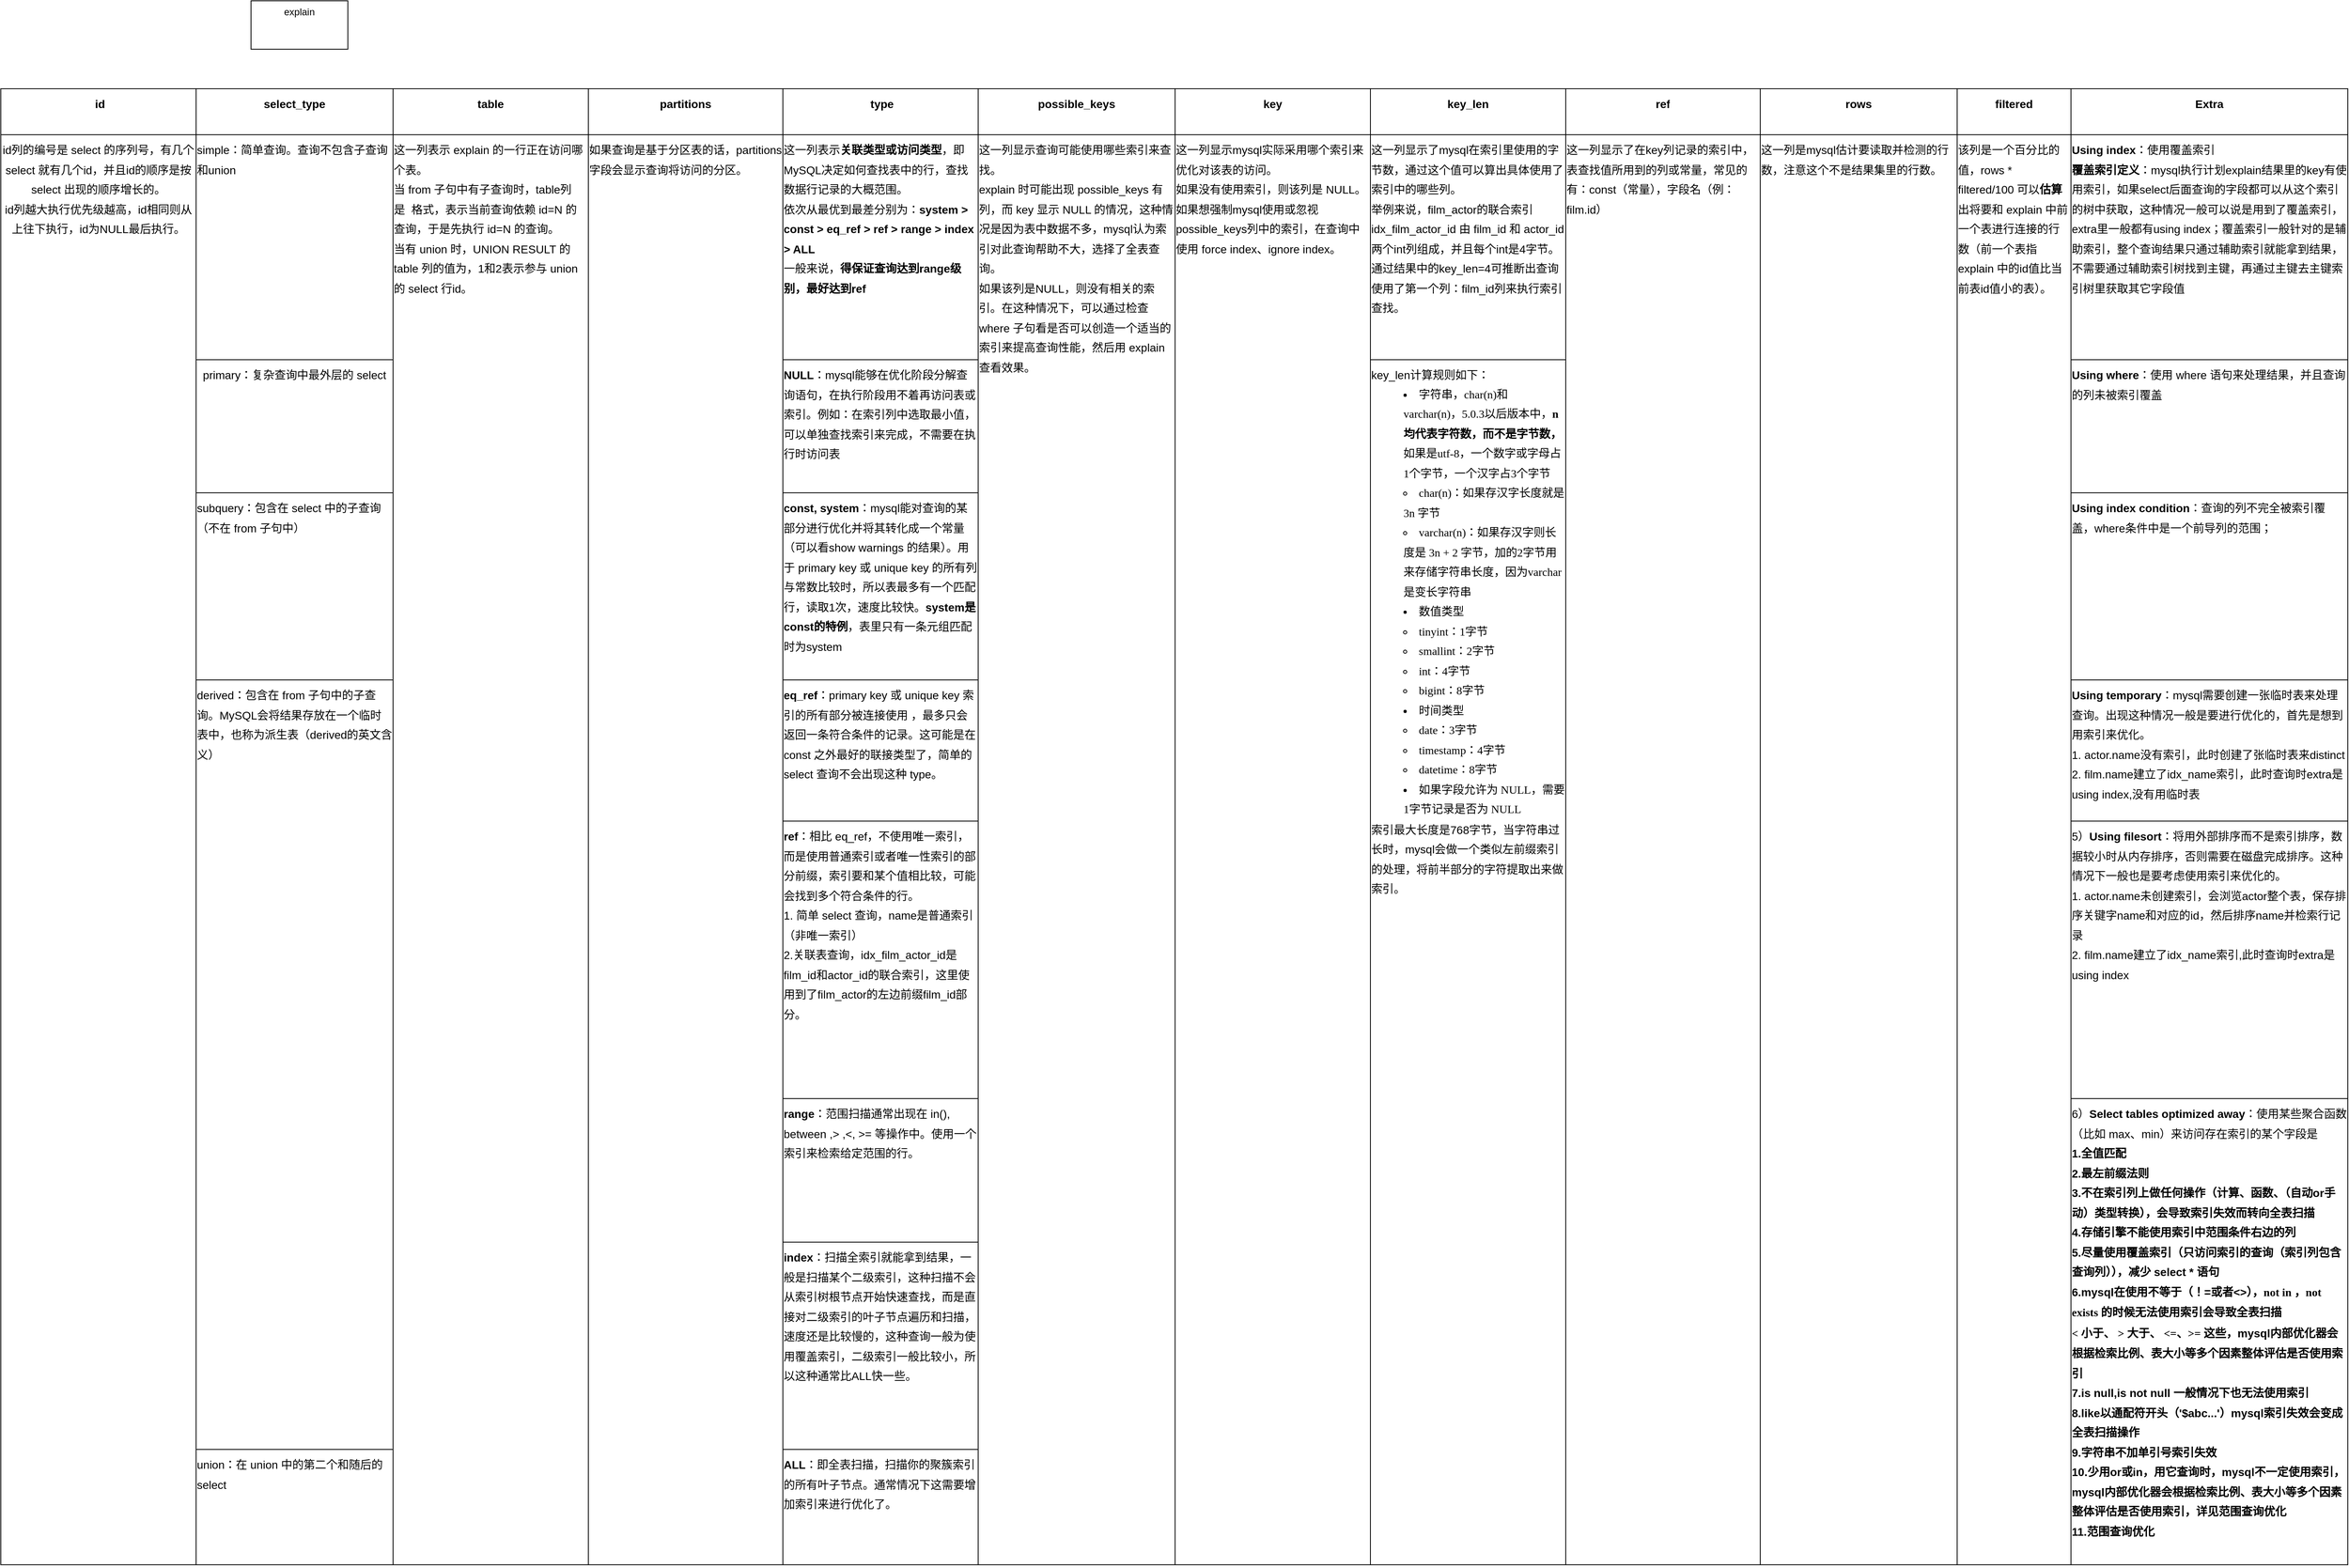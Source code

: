 <mxfile version="24.9.2">
  <diagram name="第 1 页" id="NXHjUCrowxYx6kOfydZy">
    <mxGraphModel dx="3020" dy="1519" grid="0" gridSize="10" guides="1" tooltips="1" connect="1" arrows="1" fold="1" page="0" pageScale="1" pageWidth="827" pageHeight="1169" math="0" shadow="0">
      <root>
        <mxCell id="0" />
        <mxCell id="1" parent="0" />
        <mxCell id="6OZyueMYoB322MjxSnSH-1" value="explain" style="rounded=0;whiteSpace=wrap;html=1;verticalAlign=top;" vertex="1" parent="1">
          <mxGeometry x="278" y="163" width="120" height="60" as="geometry" />
        </mxCell>
        <mxCell id="6OZyueMYoB322MjxSnSH-6" value="" style="shape=table;startSize=0;container=1;collapsible=0;childLayout=tableLayout;fontSize=12;verticalAlign=top;" vertex="1" parent="1">
          <mxGeometry x="-32" y="272" width="2908" height="1829.974" as="geometry" />
        </mxCell>
        <mxCell id="6OZyueMYoB322MjxSnSH-7" value="" style="shape=tableRow;horizontal=0;startSize=0;swimlaneHead=0;swimlaneBody=0;strokeColor=inherit;top=0;left=0;bottom=0;right=0;collapsible=0;dropTarget=0;fillColor=none;points=[[0,0.5],[1,0.5]];portConstraint=eastwest;verticalAlign=top;" vertex="1" parent="6OZyueMYoB322MjxSnSH-6">
          <mxGeometry width="2908" height="57" as="geometry" />
        </mxCell>
        <mxCell id="6OZyueMYoB322MjxSnSH-8" value="&lt;div style=&quot;white-space-collapse: preserve; line-height: 1.75; font-size: 14px; text-align: left;&quot;&gt;&lt;span style=&quot;font-weight: bold;&quot;&gt; id&lt;/span&gt;&lt;/div&gt;" style="shape=partialRectangle;html=1;whiteSpace=wrap;connectable=0;strokeColor=inherit;overflow=hidden;fillColor=none;top=0;left=0;bottom=0;right=0;pointerEvents=1;verticalAlign=top;" vertex="1" parent="6OZyueMYoB322MjxSnSH-7">
          <mxGeometry width="242" height="57" as="geometry">
            <mxRectangle width="242" height="57" as="alternateBounds" />
          </mxGeometry>
        </mxCell>
        <mxCell id="6OZyueMYoB322MjxSnSH-9" value="&lt;div style=&quot;white-space-collapse: preserve; line-height: 1.75; font-size: 14px; text-align: left;&quot;&gt;&lt;span style=&quot;font-weight: bold;&quot;&gt;select_type&lt;/span&gt;&lt;/div&gt;" style="shape=partialRectangle;html=1;whiteSpace=wrap;connectable=0;strokeColor=inherit;overflow=hidden;fillColor=none;top=0;left=0;bottom=0;right=0;pointerEvents=1;verticalAlign=top;" vertex="1" parent="6OZyueMYoB322MjxSnSH-7">
          <mxGeometry x="242" width="244" height="57" as="geometry">
            <mxRectangle width="244" height="57" as="alternateBounds" />
          </mxGeometry>
        </mxCell>
        <mxCell id="6OZyueMYoB322MjxSnSH-10" value="&lt;div style=&quot;white-space-collapse: preserve; line-height: 1.75; font-size: 14px; text-align: left;&quot;&gt;&lt;span style=&quot;font-weight: bold;&quot;&gt;table&lt;/span&gt;&lt;/div&gt;" style="shape=partialRectangle;html=1;whiteSpace=wrap;connectable=0;strokeColor=inherit;overflow=hidden;fillColor=none;top=0;left=0;bottom=0;right=0;pointerEvents=1;verticalAlign=top;" vertex="1" parent="6OZyueMYoB322MjxSnSH-7">
          <mxGeometry x="486" width="242" height="57" as="geometry">
            <mxRectangle width="242" height="57" as="alternateBounds" />
          </mxGeometry>
        </mxCell>
        <mxCell id="6OZyueMYoB322MjxSnSH-11" value="&lt;div style=&quot;white-space-collapse: preserve; line-height: 1.75; font-size: 14px; text-align: left;&quot;&gt;&lt;span style=&quot;font-weight: bold;&quot;&gt;partitions&lt;/span&gt;&lt;/div&gt;" style="shape=partialRectangle;html=1;whiteSpace=wrap;connectable=0;strokeColor=inherit;overflow=hidden;fillColor=none;top=0;left=0;bottom=0;right=0;pointerEvents=1;verticalAlign=top;" vertex="1" parent="6OZyueMYoB322MjxSnSH-7">
          <mxGeometry x="728" width="241" height="57" as="geometry">
            <mxRectangle width="241" height="57" as="alternateBounds" />
          </mxGeometry>
        </mxCell>
        <mxCell id="6OZyueMYoB322MjxSnSH-12" value="&lt;div style=&quot;white-space-collapse: preserve; line-height: 1.75; font-size: 14px; text-align: left;&quot;&gt;&lt;span style=&quot;font-weight: bold;&quot;&gt; type&lt;/span&gt;&lt;/div&gt;" style="shape=partialRectangle;html=1;whiteSpace=wrap;connectable=0;strokeColor=inherit;overflow=hidden;fillColor=none;top=0;left=0;bottom=0;right=0;pointerEvents=1;verticalAlign=top;" vertex="1" parent="6OZyueMYoB322MjxSnSH-7">
          <mxGeometry x="969" width="242" height="57" as="geometry">
            <mxRectangle width="242" height="57" as="alternateBounds" />
          </mxGeometry>
        </mxCell>
        <mxCell id="6OZyueMYoB322MjxSnSH-13" value="&lt;div style=&quot;white-space-collapse: preserve; line-height: 1.75; font-size: 14px; text-align: left;&quot;&gt;&lt;span style=&quot;font-weight: bold;&quot;&gt;possible_keys&lt;/span&gt;&lt;/div&gt;" style="shape=partialRectangle;html=1;whiteSpace=wrap;connectable=0;strokeColor=inherit;overflow=hidden;fillColor=none;top=0;left=0;bottom=0;right=0;pointerEvents=1;verticalAlign=top;" vertex="1" parent="6OZyueMYoB322MjxSnSH-7">
          <mxGeometry x="1211" width="244" height="57" as="geometry">
            <mxRectangle width="244" height="57" as="alternateBounds" />
          </mxGeometry>
        </mxCell>
        <mxCell id="6OZyueMYoB322MjxSnSH-14" value="&lt;div style=&quot;white-space-collapse: preserve; line-height: 1.75; font-size: 14px; text-align: left;&quot;&gt;&lt;span style=&quot;font-weight: bold;&quot;&gt;key&lt;/span&gt;&lt;/div&gt;" style="shape=partialRectangle;html=1;whiteSpace=wrap;connectable=0;strokeColor=inherit;overflow=hidden;fillColor=none;top=0;left=0;bottom=0;right=0;pointerEvents=1;verticalAlign=top;" vertex="1" parent="6OZyueMYoB322MjxSnSH-7">
          <mxGeometry x="1455" width="242" height="57" as="geometry">
            <mxRectangle width="242" height="57" as="alternateBounds" />
          </mxGeometry>
        </mxCell>
        <mxCell id="6OZyueMYoB322MjxSnSH-15" value="&lt;div style=&quot;white-space-collapse: preserve; line-height: 1.75; font-size: 14px; text-align: left;&quot;&gt;&lt;span style=&quot;font-weight: bold;&quot;&gt;key_len&lt;/span&gt;&lt;/div&gt;" style="shape=partialRectangle;html=1;whiteSpace=wrap;connectable=0;strokeColor=inherit;overflow=hidden;fillColor=none;top=0;left=0;bottom=0;right=0;pointerEvents=1;verticalAlign=top;" vertex="1" parent="6OZyueMYoB322MjxSnSH-7">
          <mxGeometry x="1697" width="242" height="57" as="geometry">
            <mxRectangle width="242" height="57" as="alternateBounds" />
          </mxGeometry>
        </mxCell>
        <mxCell id="6OZyueMYoB322MjxSnSH-16" value="&lt;div style=&quot;white-space-collapse: preserve; line-height: 1.75; font-size: 14px; text-align: left;&quot;&gt;&lt;span style=&quot;font-weight: bold;&quot;&gt;ref&lt;/span&gt;&lt;/div&gt;" style="shape=partialRectangle;html=1;whiteSpace=wrap;connectable=0;strokeColor=inherit;overflow=hidden;fillColor=none;top=0;left=0;bottom=0;right=0;pointerEvents=1;verticalAlign=top;" vertex="1" parent="6OZyueMYoB322MjxSnSH-7">
          <mxGeometry x="1939" width="241" height="57" as="geometry">
            <mxRectangle width="241" height="57" as="alternateBounds" />
          </mxGeometry>
        </mxCell>
        <mxCell id="6OZyueMYoB322MjxSnSH-17" value="&lt;div style=&quot;white-space-collapse: preserve; line-height: 1.75; font-size: 14px; text-align: left;&quot;&gt;&lt;span style=&quot;font-weight: bold;&quot;&gt;rows&lt;/span&gt;&lt;/div&gt;" style="shape=partialRectangle;html=1;whiteSpace=wrap;connectable=0;strokeColor=inherit;overflow=hidden;fillColor=none;top=0;left=0;bottom=0;right=0;pointerEvents=1;verticalAlign=top;" vertex="1" parent="6OZyueMYoB322MjxSnSH-7">
          <mxGeometry x="2180" width="244" height="57" as="geometry">
            <mxRectangle width="244" height="57" as="alternateBounds" />
          </mxGeometry>
        </mxCell>
        <mxCell id="6OZyueMYoB322MjxSnSH-18" value="&lt;div style=&quot;white-space-collapse: preserve; line-height: 1.75; font-size: 14px; text-align: left;&quot;&gt;&lt;span style=&quot;font-weight: bold;&quot;&gt;filtered&lt;/span&gt;&lt;/div&gt;" style="shape=partialRectangle;html=1;whiteSpace=wrap;connectable=0;strokeColor=inherit;overflow=hidden;fillColor=none;top=0;left=0;bottom=0;right=0;pointerEvents=1;verticalAlign=top;" vertex="1" parent="6OZyueMYoB322MjxSnSH-7">
          <mxGeometry x="2424" width="141" height="57" as="geometry">
            <mxRectangle width="141" height="57" as="alternateBounds" />
          </mxGeometry>
        </mxCell>
        <mxCell id="6OZyueMYoB322MjxSnSH-19" value="&lt;div style=&quot;white-space-collapse: preserve; line-height: 1.75; font-size: 14px; text-align: left;&quot;&gt;&lt;span style=&quot;font-weight: bold;&quot;&gt;Extra&lt;/span&gt;&lt;/div&gt;" style="shape=partialRectangle;html=1;whiteSpace=wrap;connectable=0;strokeColor=inherit;overflow=hidden;fillColor=none;top=0;left=0;bottom=0;right=0;pointerEvents=1;verticalAlign=top;" vertex="1" parent="6OZyueMYoB322MjxSnSH-7">
          <mxGeometry x="2565" width="343" height="57" as="geometry">
            <mxRectangle width="343" height="57" as="alternateBounds" />
          </mxGeometry>
        </mxCell>
        <mxCell id="6OZyueMYoB322MjxSnSH-20" value="" style="shape=tableRow;horizontal=0;startSize=0;swimlaneHead=0;swimlaneBody=0;strokeColor=inherit;top=0;left=0;bottom=0;right=0;collapsible=0;dropTarget=0;fillColor=none;points=[[0,0.5],[1,0.5]];portConstraint=eastwest;verticalAlign=top;" vertex="1" parent="6OZyueMYoB322MjxSnSH-6">
          <mxGeometry y="57" width="2908" height="279" as="geometry" />
        </mxCell>
        <mxCell id="6OZyueMYoB322MjxSnSH-21" value="&lt;div style=&quot;white-space-collapse: preserve; line-height: 1.75; font-size: 14px;&quot;&gt;id列的编号是 select 的序列号，有几个 select 就有几个id，并且id的顺序是按 select 出现的顺序增长的。&lt;/div&gt;&lt;div style=&quot;white-space-collapse: preserve; line-height: 1.75; font-size: 14px;&quot;&gt;id列越大执行优先级越高，id相同则从上往下执行，id为NULL最后执行。&lt;/div&gt;" style="shape=partialRectangle;html=1;whiteSpace=wrap;connectable=0;strokeColor=inherit;overflow=hidden;fillColor=none;top=0;left=0;bottom=0;right=0;pointerEvents=1;rowspan=8;colspan=1;align=center;labelPosition=center;verticalLabelPosition=middle;verticalAlign=top;" vertex="1" parent="6OZyueMYoB322MjxSnSH-20">
          <mxGeometry width="242" height="1773" as="geometry">
            <mxRectangle width="242" height="279" as="alternateBounds" />
          </mxGeometry>
        </mxCell>
        <mxCell id="6OZyueMYoB322MjxSnSH-22" value="&lt;div style=&quot;white-space-collapse: preserve; line-height: 1.75; font-size: 14px; text-align: left;&quot;&gt;simple：简单查询。查询不包含子查询和union&lt;/div&gt;" style="shape=partialRectangle;html=1;whiteSpace=wrap;connectable=0;strokeColor=inherit;overflow=hidden;fillColor=none;top=0;left=0;bottom=0;right=0;pointerEvents=1;verticalAlign=top;" vertex="1" parent="6OZyueMYoB322MjxSnSH-20">
          <mxGeometry x="242" width="244" height="279" as="geometry">
            <mxRectangle width="244" height="279" as="alternateBounds" />
          </mxGeometry>
        </mxCell>
        <mxCell id="6OZyueMYoB322MjxSnSH-23" value="&lt;div style=&quot;white-space-collapse: preserve; line-height: 1.75; font-size: 14px; text-align: left;&quot;&gt;这一列表示 explain 的一行正在访问哪个表。&lt;/div&gt;&lt;div style=&quot;white-space-collapse: preserve; line-height: 1.75; font-size: 14px; text-align: left;&quot;&gt;当 from 子句中有子查询时，table列是&amp;nbsp;&amp;nbsp;格式，表示当前查询依赖 id=N 的查询，于是先执行 id=N 的查询。&lt;/div&gt;&lt;div style=&quot;white-space-collapse: preserve; line-height: 1.75; font-size: 14px; text-align: left;&quot;&gt;当有 union 时，UNION RESULT 的 table 列的值为，1和2表示参与 union 的 select 行id。&lt;/div&gt;" style="shape=partialRectangle;html=1;whiteSpace=wrap;connectable=0;strokeColor=inherit;overflow=hidden;fillColor=none;top=0;left=0;bottom=0;right=0;pointerEvents=1;rowspan=8;colspan=1;verticalAlign=top;" vertex="1" parent="6OZyueMYoB322MjxSnSH-20">
          <mxGeometry x="486" width="242" height="1773" as="geometry">
            <mxRectangle width="242" height="279" as="alternateBounds" />
          </mxGeometry>
        </mxCell>
        <mxCell id="6OZyueMYoB322MjxSnSH-24" value="&lt;div style=&quot;white-space-collapse: preserve; line-height: 1.75; font-size: 14px; text-align: left;&quot;&gt;如果查询是基于分区表的话，partitions 字段会显示查询将访问的分区。&lt;/div&gt;" style="shape=partialRectangle;html=1;whiteSpace=wrap;connectable=0;strokeColor=inherit;overflow=hidden;fillColor=none;top=0;left=0;bottom=0;right=0;pointerEvents=1;rowspan=8;colspan=1;verticalAlign=top;" vertex="1" parent="6OZyueMYoB322MjxSnSH-20">
          <mxGeometry x="728" width="241" height="1773" as="geometry">
            <mxRectangle width="241" height="279" as="alternateBounds" />
          </mxGeometry>
        </mxCell>
        <mxCell id="6OZyueMYoB322MjxSnSH-25" value="&lt;div style=&quot;white-space-collapse: preserve; line-height: 1.75; font-size: 14px; text-align: left;&quot;&gt;这一列表示&lt;span style=&quot;font-weight: bold;&quot;&gt;关联类型或访问类型&lt;/span&gt;，即MySQL决定如何查找表中的行，查找数据行记录的大概范围。&lt;/div&gt;&lt;div style=&quot;white-space-collapse: preserve; line-height: 1.75; font-size: 14px; text-align: left;&quot;&gt;依次从最优到最差分别为：&lt;span style=&quot;font-weight: bold;&quot;&gt;system &amp;gt; const &amp;gt; eq_ref &amp;gt; ref &amp;gt; range &amp;gt; index &amp;gt; ALL&lt;/span&gt;&lt;/div&gt;&lt;div style=&quot;white-space-collapse: preserve; line-height: 1.75; font-size: 14px; text-align: left;&quot;&gt;一般来说，&lt;span style=&quot;font-weight: bold;&quot;&gt;得保证查询达到range级别，最好达到ref&lt;/span&gt;&lt;/div&gt;" style="shape=partialRectangle;html=1;whiteSpace=wrap;connectable=0;strokeColor=inherit;overflow=hidden;fillColor=none;top=0;left=0;bottom=0;right=0;pointerEvents=1;verticalAlign=top;" vertex="1" parent="6OZyueMYoB322MjxSnSH-20">
          <mxGeometry x="969" width="242" height="279" as="geometry">
            <mxRectangle width="242" height="279" as="alternateBounds" />
          </mxGeometry>
        </mxCell>
        <mxCell id="6OZyueMYoB322MjxSnSH-26" value="&lt;div style=&quot;white-space-collapse: preserve; line-height: 1.75; font-size: 14px; text-align: left;&quot;&gt;这一列显示查询可能使用哪些索引来查找。&amp;nbsp;&lt;/div&gt;&lt;div style=&quot;white-space-collapse: preserve; line-height: 1.75; font-size: 14px; text-align: left;&quot;&gt;explain 时可能出现 possible_keys 有列，而 key 显示 NULL 的情况，这种情况是因为表中数据不多，mysql认为索引对此查询帮助不大，选择了全表查询。&amp;nbsp;&lt;/div&gt;&lt;div style=&quot;white-space-collapse: preserve; line-height: 1.75; font-size: 14px; text-align: left;&quot;&gt;如果该列是NULL，则没有相关的索引。在这种情况下，可以通过检查 where 子句看是否可以创造一个适当的索引来提高查询性能，然后用 explain 查看效果。&lt;/div&gt;" style="shape=partialRectangle;html=1;whiteSpace=wrap;connectable=0;strokeColor=inherit;overflow=hidden;fillColor=none;top=0;left=0;bottom=0;right=0;pointerEvents=1;rowspan=8;colspan=1;verticalAlign=top;" vertex="1" parent="6OZyueMYoB322MjxSnSH-20">
          <mxGeometry x="1211" width="244" height="1773" as="geometry">
            <mxRectangle width="244" height="279" as="alternateBounds" />
          </mxGeometry>
        </mxCell>
        <mxCell id="6OZyueMYoB322MjxSnSH-27" value="&lt;div style=&quot;white-space-collapse: preserve; line-height: 1.75; font-size: 14px; text-align: left;&quot;&gt;这一列显示mysql实际采用哪个索引来优化对该表的访问。&lt;/div&gt;&lt;div style=&quot;white-space-collapse: preserve; line-height: 1.75; font-size: 14px; text-align: left;&quot;&gt;如果没有使用索引，则该列是 NULL。如果想强制mysql使用或忽视possible_keys列中的索引，在查询中使用 force index、ignore index。&lt;/div&gt;" style="shape=partialRectangle;html=1;whiteSpace=wrap;connectable=0;strokeColor=inherit;overflow=hidden;fillColor=none;top=0;left=0;bottom=0;right=0;pointerEvents=1;rowspan=8;colspan=1;verticalAlign=top;" vertex="1" parent="6OZyueMYoB322MjxSnSH-20">
          <mxGeometry x="1455" width="242" height="1773" as="geometry">
            <mxRectangle width="242" height="279" as="alternateBounds" />
          </mxGeometry>
        </mxCell>
        <mxCell id="6OZyueMYoB322MjxSnSH-28" value="&lt;div style=&quot;white-space-collapse: preserve; line-height: 1.75; font-size: 14px; text-align: left;&quot;&gt;这一列显示了mysql在索引里使用的字节数，通过这个值可以算出具体使用了索引中的哪些列。&amp;nbsp;&lt;/div&gt;&lt;div style=&quot;white-space-collapse: preserve; line-height: 1.75; font-size: 14px; text-align: left;&quot;&gt;举例来说，film_actor的联合索引 idx_film_actor_id 由 film_id 和 actor_id 两个int列组成，并且每个int是4字节。通过结果中的key_len=4可推断出查询使用了第一个列：film_id列来执行索引查找。&lt;/div&gt;" style="shape=partialRectangle;html=1;whiteSpace=wrap;connectable=0;strokeColor=inherit;overflow=hidden;fillColor=none;top=0;left=0;bottom=0;right=0;pointerEvents=1;verticalAlign=top;" vertex="1" parent="6OZyueMYoB322MjxSnSH-20">
          <mxGeometry x="1697" width="242" height="279" as="geometry">
            <mxRectangle width="242" height="279" as="alternateBounds" />
          </mxGeometry>
        </mxCell>
        <mxCell id="6OZyueMYoB322MjxSnSH-29" value="&lt;div style=&quot;white-space-collapse: preserve; line-height: 1.75; font-size: 14px; text-align: left;&quot;&gt;这一列显示了在key列记录的索引中，表查找值所用到的列或常量，常见的有：const（常量），字段名（例：film.id）&lt;/div&gt;&lt;div style=&quot;white-space-collapse: preserve; line-height: 1.75; font-size: 14px; text-align: left;&quot;&gt;&lt;/div&gt;" style="shape=partialRectangle;html=1;whiteSpace=wrap;connectable=0;strokeColor=inherit;overflow=hidden;fillColor=none;top=0;left=0;bottom=0;right=0;pointerEvents=1;rowspan=8;colspan=1;verticalAlign=top;" vertex="1" parent="6OZyueMYoB322MjxSnSH-20">
          <mxGeometry x="1939" width="241" height="1773" as="geometry">
            <mxRectangle width="241" height="279" as="alternateBounds" />
          </mxGeometry>
        </mxCell>
        <mxCell id="6OZyueMYoB322MjxSnSH-30" value="&lt;div style=&quot;white-space-collapse: preserve; line-height: 1.75; font-size: 14px; text-align: left;&quot;&gt;这一列是mysql估计要读取并检测的行数，注意这个不是结果集里的行数。&lt;/div&gt;&lt;div style=&quot;white-space-collapse: preserve; line-height: 1.75; font-size: 14px; text-align: left;&quot;&gt;&lt;/div&gt;" style="shape=partialRectangle;html=1;whiteSpace=wrap;connectable=0;strokeColor=inherit;overflow=hidden;fillColor=none;top=0;left=0;bottom=0;right=0;pointerEvents=1;rowspan=8;colspan=1;verticalAlign=top;" vertex="1" parent="6OZyueMYoB322MjxSnSH-20">
          <mxGeometry x="2180" width="244" height="1773" as="geometry">
            <mxRectangle width="244" height="279" as="alternateBounds" />
          </mxGeometry>
        </mxCell>
        <mxCell id="6OZyueMYoB322MjxSnSH-31" value="&lt;div style=&quot;white-space-collapse: preserve; line-height: 1.75; font-size: 14px; text-align: left;&quot;&gt;该列是一个百分比的值，rows * filtered/100 可以&lt;span style=&quot;font-weight: bold;&quot;&gt;估算&lt;/span&gt;出将要和 explain 中前一个表进行连接的行数（前一个表指 explain 中的id值比当前表id值小的表）。&lt;/div&gt;&lt;div style=&quot;white-space-collapse: preserve; line-height: 1.75; font-size: 14px; text-align: left;&quot;&gt;&lt;/div&gt;" style="shape=partialRectangle;html=1;whiteSpace=wrap;connectable=0;strokeColor=inherit;overflow=hidden;fillColor=none;top=0;left=0;bottom=0;right=0;pointerEvents=1;rowspan=8;colspan=1;verticalAlign=top;" vertex="1" parent="6OZyueMYoB322MjxSnSH-20">
          <mxGeometry x="2424" width="141" height="1773" as="geometry">
            <mxRectangle width="141" height="279" as="alternateBounds" />
          </mxGeometry>
        </mxCell>
        <mxCell id="6OZyueMYoB322MjxSnSH-32" value="&lt;div style=&quot;white-space-collapse: preserve; line-height: 1.75; font-size: 14px; text-align: left;&quot;&gt;&lt;span style=&quot;font-weight: bold;&quot;&gt;Using index&lt;/span&gt;：使用覆盖索引 &lt;/div&gt;&lt;div style=&quot;white-space-collapse: preserve; line-height: 1.75; font-size: 14px; text-align: left;&quot;&gt;&lt;span style=&quot;font-weight: bold;&quot;&gt;覆盖索引定义&lt;/span&gt;：mysql执行计划explain结果里的key有使用索引，如果select后面查询的字段都可以从这个索引的树中获取，这种情况一般可以说是用到了覆盖索引，extra里一般都有using&amp;nbsp;index；覆盖索引一般针对的是辅助索引，整个查询结果只通过辅助索引就能拿到结果，不需要通过辅助索引树找到主键，再通过主键去主键索引树里获取其它字段值&lt;/div&gt;" style="shape=partialRectangle;html=1;whiteSpace=wrap;connectable=0;strokeColor=inherit;overflow=hidden;fillColor=none;top=0;left=0;bottom=0;right=0;pointerEvents=1;verticalAlign=top;" vertex="1" parent="6OZyueMYoB322MjxSnSH-20">
          <mxGeometry x="2565" width="343" height="279" as="geometry">
            <mxRectangle width="343" height="279" as="alternateBounds" />
          </mxGeometry>
        </mxCell>
        <mxCell id="6OZyueMYoB322MjxSnSH-33" value="" style="shape=tableRow;horizontal=0;startSize=0;swimlaneHead=0;swimlaneBody=0;strokeColor=inherit;top=0;left=0;bottom=0;right=0;collapsible=0;dropTarget=0;fillColor=none;points=[[0,0.5],[1,0.5]];portConstraint=eastwest;verticalAlign=top;" vertex="1" parent="6OZyueMYoB322MjxSnSH-6">
          <mxGeometry y="336" width="2908" height="165" as="geometry" />
        </mxCell>
        <mxCell id="6OZyueMYoB322MjxSnSH-34" value="" style="shape=partialRectangle;html=1;whiteSpace=wrap;connectable=0;strokeColor=inherit;overflow=hidden;fillColor=none;top=0;left=0;bottom=0;right=0;pointerEvents=1;" vertex="1" visible="0" parent="6OZyueMYoB322MjxSnSH-33">
          <mxGeometry width="242" height="165" as="geometry">
            <mxRectangle width="242" height="165" as="alternateBounds" />
          </mxGeometry>
        </mxCell>
        <mxCell id="6OZyueMYoB322MjxSnSH-35" value="&lt;div style=&quot;white-space-collapse: preserve; line-height: 1.75; font-size: 14px; text-align: left;&quot;&gt;primary：复杂查询中最外层的 select&lt;/div&gt;" style="shape=partialRectangle;html=1;whiteSpace=wrap;connectable=0;strokeColor=inherit;overflow=hidden;fillColor=none;top=0;left=0;bottom=0;right=0;pointerEvents=1;verticalAlign=top;" vertex="1" parent="6OZyueMYoB322MjxSnSH-33">
          <mxGeometry x="242" width="244" height="165" as="geometry">
            <mxRectangle width="244" height="165" as="alternateBounds" />
          </mxGeometry>
        </mxCell>
        <mxCell id="6OZyueMYoB322MjxSnSH-36" value="" style="shape=partialRectangle;html=1;whiteSpace=wrap;connectable=0;strokeColor=inherit;overflow=hidden;fillColor=none;top=0;left=0;bottom=0;right=0;pointerEvents=1;" vertex="1" visible="0" parent="6OZyueMYoB322MjxSnSH-33">
          <mxGeometry x="486" width="242" height="165" as="geometry">
            <mxRectangle width="242" height="165" as="alternateBounds" />
          </mxGeometry>
        </mxCell>
        <mxCell id="6OZyueMYoB322MjxSnSH-37" value="" style="shape=partialRectangle;html=1;whiteSpace=wrap;connectable=0;strokeColor=inherit;overflow=hidden;fillColor=none;top=0;left=0;bottom=0;right=0;pointerEvents=1;" vertex="1" visible="0" parent="6OZyueMYoB322MjxSnSH-33">
          <mxGeometry x="728" width="241" height="165" as="geometry">
            <mxRectangle width="241" height="165" as="alternateBounds" />
          </mxGeometry>
        </mxCell>
        <mxCell id="6OZyueMYoB322MjxSnSH-38" value="&lt;div style=&quot;white-space-collapse: preserve; line-height: 1.75; font-size: 14px; text-align: left;&quot;&gt;&lt;span style=&quot;font-weight: bold;&quot;&gt;NULL&lt;/span&gt;：mysql能够在优化阶段分解查询语句，在执行阶段用不着再访问表或索引。例如：在索引列中选取最小值，可以单独查找索引来完成，不需要在执行时访问表&lt;/div&gt;" style="shape=partialRectangle;html=1;whiteSpace=wrap;connectable=0;strokeColor=inherit;overflow=hidden;fillColor=none;top=0;left=0;bottom=0;right=0;pointerEvents=1;verticalAlign=top;" vertex="1" parent="6OZyueMYoB322MjxSnSH-33">
          <mxGeometry x="969" width="242" height="165" as="geometry">
            <mxRectangle width="242" height="165" as="alternateBounds" />
          </mxGeometry>
        </mxCell>
        <mxCell id="6OZyueMYoB322MjxSnSH-39" value="" style="shape=partialRectangle;html=1;whiteSpace=wrap;connectable=0;strokeColor=inherit;overflow=hidden;fillColor=none;top=0;left=0;bottom=0;right=0;pointerEvents=1;" vertex="1" visible="0" parent="6OZyueMYoB322MjxSnSH-33">
          <mxGeometry x="1211" width="244" height="165" as="geometry">
            <mxRectangle width="244" height="165" as="alternateBounds" />
          </mxGeometry>
        </mxCell>
        <mxCell id="6OZyueMYoB322MjxSnSH-40" value="" style="shape=partialRectangle;html=1;whiteSpace=wrap;connectable=0;strokeColor=inherit;overflow=hidden;fillColor=none;top=0;left=0;bottom=0;right=0;pointerEvents=1;" vertex="1" visible="0" parent="6OZyueMYoB322MjxSnSH-33">
          <mxGeometry x="1455" width="242" height="165" as="geometry">
            <mxRectangle width="242" height="165" as="alternateBounds" />
          </mxGeometry>
        </mxCell>
        <mxCell id="6OZyueMYoB322MjxSnSH-41" value="&lt;div style=&quot;white-space-collapse: preserve; line-height: 1.75; font-size: 14px; text-align: left;&quot;&gt;key_len计算规则如下：&lt;/div&gt;&lt;div&gt;&lt;ul style=&quot;margin:0px;&quot;&gt;&lt;li style=&quot;white-space-collapse: preserve; line-height: 1.75; font-size: 14px; text-align: left; list-style-position: inside; word-break: break-word; background-color: rgba(0, 0, 0, 0); font-family: &amp;quot;Microsoft YaHei&amp;quot;, STXihei; list-style-type: disc;&quot;&gt;字符串，char(n)和varchar(n)，5.0.3以后版本中，&lt;span style=&quot;font-weight: bold;&quot;&gt;n均代表字符数，而不是字节数，&lt;/span&gt;如果是utf-8，一个数字或字母占1个字节，一个汉字占3个字节&lt;/li&gt;&lt;/ul&gt;&lt;/div&gt;&lt;div&gt;&lt;ul style=&quot;margin:0px;&quot;&gt;&lt;li style=&quot;white-space-collapse: preserve; line-height: 1.75; font-size: 14px; text-align: left; list-style-position: inside; word-break: break-word; background-color: rgba(0, 0, 0, 0); font-family: &amp;quot;Microsoft YaHei&amp;quot;, STXihei; list-style-type: circle;&quot;&gt;char(n)：如果存汉字长度就是 3n 字节&lt;/li&gt;&lt;li style=&quot;white-space-collapse: preserve; line-height: 1.75; font-size: 14px; text-align: left; list-style-position: inside; word-break: break-word; background-color: rgba(0, 0, 0, 0); font-family: &amp;quot;Microsoft YaHei&amp;quot;, STXihei; list-style-type: circle;&quot;&gt;varchar(n)：如果存汉字则长度是 3n + 2 字节，加的2字节用来存储字符串长度，因为varchar是变长字符串&lt;/li&gt;&lt;/ul&gt;&lt;/div&gt;&lt;div&gt;&lt;ul style=&quot;margin:0px;&quot; start=&quot;2&quot;&gt;&lt;li style=&quot;white-space-collapse: preserve; line-height: 1.75; font-size: 14px; text-align: left; list-style-position: inside; word-break: break-word; background-color: rgba(0, 0, 0, 0); font-family: &amp;quot;Microsoft YaHei&amp;quot;, STXihei; list-style-type: disc;&quot;&gt;数值类型&lt;/li&gt;&lt;/ul&gt;&lt;/div&gt;&lt;div&gt;&lt;ul style=&quot;margin:0px;&quot;&gt;&lt;li style=&quot;white-space-collapse: preserve; line-height: 1.75; font-size: 14px; text-align: left; list-style-position: inside; word-break: break-word; background-color: rgba(0, 0, 0, 0); font-family: &amp;quot;Microsoft YaHei&amp;quot;, STXihei; list-style-type: circle;&quot;&gt;tinyint：1字节&lt;/li&gt;&lt;li style=&quot;white-space-collapse: preserve; line-height: 1.75; font-size: 14px; text-align: left; list-style-position: inside; word-break: break-word; background-color: rgba(0, 0, 0, 0); font-family: &amp;quot;Microsoft YaHei&amp;quot;, STXihei; list-style-type: circle;&quot;&gt;smallint：2字节&lt;/li&gt;&lt;li style=&quot;white-space-collapse: preserve; line-height: 1.75; font-size: 14px; text-align: left; list-style-position: inside; word-break: break-word; background-color: rgba(0, 0, 0, 0); font-family: &amp;quot;Microsoft YaHei&amp;quot;, STXihei; list-style-type: circle;&quot;&gt;int：4字节&lt;/li&gt;&lt;li style=&quot;white-space-collapse: preserve; line-height: 1.75; font-size: 14px; text-align: left; list-style-position: inside; word-break: break-word; background-color: rgba(0, 0, 0, 0); font-family: &amp;quot;Microsoft YaHei&amp;quot;, STXihei; list-style-type: circle;&quot;&gt;bigint：8字节　　&lt;/li&gt;&lt;/ul&gt;&lt;/div&gt;&lt;div&gt;&lt;ul style=&quot;margin:0px;&quot; start=&quot;3&quot;&gt;&lt;li style=&quot;white-space-collapse: preserve; line-height: 1.75; font-size: 14px; text-align: left; list-style-position: inside; word-break: break-word; background-color: rgba(0, 0, 0, 0); font-family: &amp;quot;Microsoft YaHei&amp;quot;, STXihei; list-style-type: disc;&quot;&gt;时间类型　&lt;/li&gt;&lt;/ul&gt;&lt;/div&gt;&lt;div&gt;&lt;ul style=&quot;margin:0px;&quot;&gt;&lt;li style=&quot;white-space-collapse: preserve; line-height: 1.75; font-size: 14px; text-align: left; list-style-position: inside; word-break: break-word; background-color: rgba(0, 0, 0, 0); font-family: &amp;quot;Microsoft YaHei&amp;quot;, STXihei; list-style-type: circle;&quot;&gt;date：3字节&lt;/li&gt;&lt;li style=&quot;white-space-collapse: preserve; line-height: 1.75; font-size: 14px; text-align: left; list-style-position: inside; word-break: break-word; background-color: rgba(0, 0, 0, 0); font-family: &amp;quot;Microsoft YaHei&amp;quot;, STXihei; list-style-type: circle;&quot;&gt;timestamp：4字节&lt;/li&gt;&lt;li style=&quot;white-space-collapse: preserve; line-height: 1.75; font-size: 14px; text-align: left; list-style-position: inside; word-break: break-word; background-color: rgba(0, 0, 0, 0); font-family: &amp;quot;Microsoft YaHei&amp;quot;, STXihei; list-style-type: circle;&quot;&gt;datetime：8字节&lt;/li&gt;&lt;/ul&gt;&lt;/div&gt;&lt;div&gt;&lt;ul style=&quot;margin:0px;&quot; start=&quot;4&quot;&gt;&lt;li style=&quot;white-space-collapse: preserve; line-height: 1.75; font-size: 14px; text-align: left; list-style-position: inside; word-break: break-word; background-color: rgba(0, 0, 0, 0); font-family: &amp;quot;Microsoft YaHei&amp;quot;, STXihei; list-style-type: disc;&quot;&gt;如果字段允许为 NULL，需要1字节记录是否为 NULL&lt;/li&gt;&lt;/ul&gt;&lt;/div&gt;&lt;div style=&quot;white-space-collapse: preserve; line-height: 1.75; font-size: 14px; text-align: left;&quot;&gt;索引最大长度是768字节，当字符串过长时，mysql会做一个类似左前缀索引的处理，将前半部分的字符提取出来做索引。&lt;/div&gt;" style="shape=partialRectangle;html=1;whiteSpace=wrap;connectable=0;strokeColor=inherit;overflow=hidden;fillColor=none;top=0;left=0;bottom=0;right=0;pointerEvents=1;rowspan=7;colspan=1;verticalAlign=top;" vertex="1" parent="6OZyueMYoB322MjxSnSH-33">
          <mxGeometry x="1697" width="242" height="1494" as="geometry">
            <mxRectangle width="242" height="165" as="alternateBounds" />
          </mxGeometry>
        </mxCell>
        <mxCell id="6OZyueMYoB322MjxSnSH-42" value="" style="shape=partialRectangle;html=1;whiteSpace=wrap;connectable=0;strokeColor=inherit;overflow=hidden;fillColor=none;top=0;left=0;bottom=0;right=0;pointerEvents=1;" vertex="1" visible="0" parent="6OZyueMYoB322MjxSnSH-33">
          <mxGeometry x="1939" width="241" height="165" as="geometry">
            <mxRectangle width="241" height="165" as="alternateBounds" />
          </mxGeometry>
        </mxCell>
        <mxCell id="6OZyueMYoB322MjxSnSH-43" value="" style="shape=partialRectangle;html=1;whiteSpace=wrap;connectable=0;strokeColor=inherit;overflow=hidden;fillColor=none;top=0;left=0;bottom=0;right=0;pointerEvents=1;" vertex="1" visible="0" parent="6OZyueMYoB322MjxSnSH-33">
          <mxGeometry x="2180" width="244" height="165" as="geometry">
            <mxRectangle width="244" height="165" as="alternateBounds" />
          </mxGeometry>
        </mxCell>
        <mxCell id="6OZyueMYoB322MjxSnSH-44" value="" style="shape=partialRectangle;html=1;whiteSpace=wrap;connectable=0;strokeColor=inherit;overflow=hidden;fillColor=none;top=0;left=0;bottom=0;right=0;pointerEvents=1;" vertex="1" visible="0" parent="6OZyueMYoB322MjxSnSH-33">
          <mxGeometry x="2424" width="141" height="165" as="geometry">
            <mxRectangle width="141" height="165" as="alternateBounds" />
          </mxGeometry>
        </mxCell>
        <mxCell id="6OZyueMYoB322MjxSnSH-45" value="&lt;div style=&quot;white-space-collapse: preserve; line-height: 1.75; font-size: 14px; text-align: left;&quot;&gt;&lt;span style=&quot;font-weight: bold;&quot;&gt;Using where&lt;/span&gt;：使用 where 语句来处理结果，并且查询的列未被索引覆盖&lt;/div&gt;" style="shape=partialRectangle;html=1;whiteSpace=wrap;connectable=0;strokeColor=inherit;overflow=hidden;fillColor=none;top=0;left=0;bottom=0;right=0;pointerEvents=1;verticalAlign=top;" vertex="1" parent="6OZyueMYoB322MjxSnSH-33">
          <mxGeometry x="2565" width="343" height="165" as="geometry">
            <mxRectangle width="343" height="165" as="alternateBounds" />
          </mxGeometry>
        </mxCell>
        <mxCell id="6OZyueMYoB322MjxSnSH-46" value="" style="shape=tableRow;horizontal=0;startSize=0;swimlaneHead=0;swimlaneBody=0;strokeColor=inherit;top=0;left=0;bottom=0;right=0;collapsible=0;dropTarget=0;fillColor=none;points=[[0,0.5],[1,0.5]];portConstraint=eastwest;verticalAlign=top;" vertex="1" parent="6OZyueMYoB322MjxSnSH-6">
          <mxGeometry y="501" width="2908" height="232" as="geometry" />
        </mxCell>
        <mxCell id="6OZyueMYoB322MjxSnSH-47" value="" style="shape=partialRectangle;html=1;whiteSpace=wrap;connectable=0;strokeColor=inherit;overflow=hidden;fillColor=none;top=0;left=0;bottom=0;right=0;pointerEvents=1;" vertex="1" visible="0" parent="6OZyueMYoB322MjxSnSH-46">
          <mxGeometry width="242" height="232" as="geometry">
            <mxRectangle width="242" height="232" as="alternateBounds" />
          </mxGeometry>
        </mxCell>
        <mxCell id="6OZyueMYoB322MjxSnSH-48" value="&lt;div style=&quot;white-space-collapse: preserve; line-height: 1.75; font-size: 14px; text-align: left;&quot;&gt;subquery：包含在 select 中的子查询（不在 from 子句中）&lt;/div&gt;" style="shape=partialRectangle;html=1;whiteSpace=wrap;connectable=0;strokeColor=inherit;overflow=hidden;fillColor=none;top=0;left=0;bottom=0;right=0;pointerEvents=1;verticalAlign=top;" vertex="1" parent="6OZyueMYoB322MjxSnSH-46">
          <mxGeometry x="242" width="244" height="232" as="geometry">
            <mxRectangle width="244" height="232" as="alternateBounds" />
          </mxGeometry>
        </mxCell>
        <mxCell id="6OZyueMYoB322MjxSnSH-49" value="" style="shape=partialRectangle;html=1;whiteSpace=wrap;connectable=0;strokeColor=inherit;overflow=hidden;fillColor=none;top=0;left=0;bottom=0;right=0;pointerEvents=1;" vertex="1" visible="0" parent="6OZyueMYoB322MjxSnSH-46">
          <mxGeometry x="486" width="242" height="232" as="geometry">
            <mxRectangle width="242" height="232" as="alternateBounds" />
          </mxGeometry>
        </mxCell>
        <mxCell id="6OZyueMYoB322MjxSnSH-50" value="" style="shape=partialRectangle;html=1;whiteSpace=wrap;connectable=0;strokeColor=inherit;overflow=hidden;fillColor=none;top=0;left=0;bottom=0;right=0;pointerEvents=1;" vertex="1" visible="0" parent="6OZyueMYoB322MjxSnSH-46">
          <mxGeometry x="728" width="241" height="232" as="geometry">
            <mxRectangle width="241" height="232" as="alternateBounds" />
          </mxGeometry>
        </mxCell>
        <mxCell id="6OZyueMYoB322MjxSnSH-51" value="&lt;div style=&quot;white-space-collapse: preserve; line-height: 1.75; font-size: 14px; text-align: left;&quot;&gt;&lt;span style=&quot;font-weight: bold;&quot;&gt;const, system&lt;/span&gt;：mysql能对查询的某部分进行优化并将其转化成一个常量（可以看show warnings 的结果）。用于 primary key 或 unique key 的所有列与常数比较时，所以表最多有一个匹配行，读取1次，速度比较快。&lt;span style=&quot;font-weight: bold;&quot;&gt;system是const的特例&lt;/span&gt;，表里只有一条元组匹配时为system&lt;/div&gt;" style="shape=partialRectangle;html=1;whiteSpace=wrap;connectable=0;strokeColor=inherit;overflow=hidden;fillColor=none;top=0;left=0;bottom=0;right=0;pointerEvents=1;verticalAlign=top;" vertex="1" parent="6OZyueMYoB322MjxSnSH-46">
          <mxGeometry x="969" width="242" height="232" as="geometry">
            <mxRectangle width="242" height="232" as="alternateBounds" />
          </mxGeometry>
        </mxCell>
        <mxCell id="6OZyueMYoB322MjxSnSH-52" value="" style="shape=partialRectangle;html=1;whiteSpace=wrap;connectable=0;strokeColor=inherit;overflow=hidden;fillColor=none;top=0;left=0;bottom=0;right=0;pointerEvents=1;" vertex="1" visible="0" parent="6OZyueMYoB322MjxSnSH-46">
          <mxGeometry x="1211" width="244" height="232" as="geometry">
            <mxRectangle width="244" height="232" as="alternateBounds" />
          </mxGeometry>
        </mxCell>
        <mxCell id="6OZyueMYoB322MjxSnSH-53" value="" style="shape=partialRectangle;html=1;whiteSpace=wrap;connectable=0;strokeColor=inherit;overflow=hidden;fillColor=none;top=0;left=0;bottom=0;right=0;pointerEvents=1;" vertex="1" visible="0" parent="6OZyueMYoB322MjxSnSH-46">
          <mxGeometry x="1455" width="242" height="232" as="geometry">
            <mxRectangle width="242" height="232" as="alternateBounds" />
          </mxGeometry>
        </mxCell>
        <mxCell id="6OZyueMYoB322MjxSnSH-54" value="" style="shape=partialRectangle;html=1;whiteSpace=wrap;connectable=0;strokeColor=inherit;overflow=hidden;fillColor=none;top=0;left=0;bottom=0;right=0;pointerEvents=1;" vertex="1" visible="0" parent="6OZyueMYoB322MjxSnSH-46">
          <mxGeometry x="1697" width="242" height="232" as="geometry">
            <mxRectangle width="242" height="232" as="alternateBounds" />
          </mxGeometry>
        </mxCell>
        <mxCell id="6OZyueMYoB322MjxSnSH-55" value="" style="shape=partialRectangle;html=1;whiteSpace=wrap;connectable=0;strokeColor=inherit;overflow=hidden;fillColor=none;top=0;left=0;bottom=0;right=0;pointerEvents=1;" vertex="1" visible="0" parent="6OZyueMYoB322MjxSnSH-46">
          <mxGeometry x="1939" width="241" height="232" as="geometry">
            <mxRectangle width="241" height="232" as="alternateBounds" />
          </mxGeometry>
        </mxCell>
        <mxCell id="6OZyueMYoB322MjxSnSH-56" value="" style="shape=partialRectangle;html=1;whiteSpace=wrap;connectable=0;strokeColor=inherit;overflow=hidden;fillColor=none;top=0;left=0;bottom=0;right=0;pointerEvents=1;" vertex="1" visible="0" parent="6OZyueMYoB322MjxSnSH-46">
          <mxGeometry x="2180" width="244" height="232" as="geometry">
            <mxRectangle width="244" height="232" as="alternateBounds" />
          </mxGeometry>
        </mxCell>
        <mxCell id="6OZyueMYoB322MjxSnSH-57" value="" style="shape=partialRectangle;html=1;whiteSpace=wrap;connectable=0;strokeColor=inherit;overflow=hidden;fillColor=none;top=0;left=0;bottom=0;right=0;pointerEvents=1;" vertex="1" visible="0" parent="6OZyueMYoB322MjxSnSH-46">
          <mxGeometry x="2424" width="141" height="232" as="geometry">
            <mxRectangle width="141" height="232" as="alternateBounds" />
          </mxGeometry>
        </mxCell>
        <mxCell id="6OZyueMYoB322MjxSnSH-58" value="&lt;div style=&quot;white-space-collapse: preserve; line-height: 1.75; font-size: 14px; text-align: left;&quot;&gt;&lt;span style=&quot;font-weight: bold;&quot;&gt;Using index condition&lt;/span&gt;：查询的列不完全被索引覆盖，where条件中是一个前导列的范围；&lt;/div&gt;" style="shape=partialRectangle;html=1;whiteSpace=wrap;connectable=0;strokeColor=inherit;overflow=hidden;fillColor=none;top=0;left=0;bottom=0;right=0;pointerEvents=1;verticalAlign=top;" vertex="1" parent="6OZyueMYoB322MjxSnSH-46">
          <mxGeometry x="2565" width="343" height="232" as="geometry">
            <mxRectangle width="343" height="232" as="alternateBounds" />
          </mxGeometry>
        </mxCell>
        <mxCell id="6OZyueMYoB322MjxSnSH-59" value="" style="shape=tableRow;horizontal=0;startSize=0;swimlaneHead=0;swimlaneBody=0;strokeColor=inherit;top=0;left=0;bottom=0;right=0;collapsible=0;dropTarget=0;fillColor=none;points=[[0,0.5],[1,0.5]];portConstraint=eastwest;verticalAlign=top;" vertex="1" parent="6OZyueMYoB322MjxSnSH-6">
          <mxGeometry y="733" width="2908" height="175" as="geometry" />
        </mxCell>
        <mxCell id="6OZyueMYoB322MjxSnSH-60" value="" style="shape=partialRectangle;html=1;whiteSpace=wrap;connectable=0;strokeColor=inherit;overflow=hidden;fillColor=none;top=0;left=0;bottom=0;right=0;pointerEvents=1;" vertex="1" visible="0" parent="6OZyueMYoB322MjxSnSH-59">
          <mxGeometry width="242" height="175" as="geometry">
            <mxRectangle width="242" height="175" as="alternateBounds" />
          </mxGeometry>
        </mxCell>
        <mxCell id="6OZyueMYoB322MjxSnSH-61" value="&lt;div style=&quot;white-space-collapse: preserve; line-height: 1.75; font-size: 14px; text-align: left;&quot;&gt;derived：包含在 from 子句中的子查询。MySQL会将结果存放在一个临时表中，也称为派生表（derived的英文含义）&lt;/div&gt;" style="shape=partialRectangle;html=1;whiteSpace=wrap;connectable=0;strokeColor=inherit;overflow=hidden;fillColor=none;top=0;left=0;bottom=0;right=0;pointerEvents=1;rowspan=4;colspan=1;verticalAlign=top;" vertex="1" parent="6OZyueMYoB322MjxSnSH-59">
          <mxGeometry x="242" width="244" height="954" as="geometry">
            <mxRectangle width="244" height="175" as="alternateBounds" />
          </mxGeometry>
        </mxCell>
        <mxCell id="6OZyueMYoB322MjxSnSH-62" value="" style="shape=partialRectangle;html=1;whiteSpace=wrap;connectable=0;strokeColor=inherit;overflow=hidden;fillColor=none;top=0;left=0;bottom=0;right=0;pointerEvents=1;" vertex="1" visible="0" parent="6OZyueMYoB322MjxSnSH-59">
          <mxGeometry x="486" width="242" height="175" as="geometry">
            <mxRectangle width="242" height="175" as="alternateBounds" />
          </mxGeometry>
        </mxCell>
        <mxCell id="6OZyueMYoB322MjxSnSH-63" value="" style="shape=partialRectangle;html=1;whiteSpace=wrap;connectable=0;strokeColor=inherit;overflow=hidden;fillColor=none;top=0;left=0;bottom=0;right=0;pointerEvents=1;" vertex="1" visible="0" parent="6OZyueMYoB322MjxSnSH-59">
          <mxGeometry x="728" width="241" height="175" as="geometry">
            <mxRectangle width="241" height="175" as="alternateBounds" />
          </mxGeometry>
        </mxCell>
        <mxCell id="6OZyueMYoB322MjxSnSH-64" value="&lt;div style=&quot;white-space-collapse: preserve; line-height: 1.75; font-size: 14px; text-align: left;&quot;&gt;&lt;span style=&quot;font-weight: bold;&quot;&gt;eq_ref&lt;/span&gt;：primary key 或 unique key 索引的所有部分被连接使用 ，最多只会返回一条符合条件的记录。这可能是在 const 之外最好的联接类型了，简单的 select 查询不会出现这种 type。&lt;/div&gt;" style="shape=partialRectangle;html=1;whiteSpace=wrap;connectable=0;strokeColor=inherit;overflow=hidden;fillColor=none;top=0;left=0;bottom=0;right=0;pointerEvents=1;verticalAlign=top;" vertex="1" parent="6OZyueMYoB322MjxSnSH-59">
          <mxGeometry x="969" width="242" height="175" as="geometry">
            <mxRectangle width="242" height="175" as="alternateBounds" />
          </mxGeometry>
        </mxCell>
        <mxCell id="6OZyueMYoB322MjxSnSH-65" value="" style="shape=partialRectangle;html=1;whiteSpace=wrap;connectable=0;strokeColor=inherit;overflow=hidden;fillColor=none;top=0;left=0;bottom=0;right=0;pointerEvents=1;" vertex="1" visible="0" parent="6OZyueMYoB322MjxSnSH-59">
          <mxGeometry x="1211" width="244" height="175" as="geometry">
            <mxRectangle width="244" height="175" as="alternateBounds" />
          </mxGeometry>
        </mxCell>
        <mxCell id="6OZyueMYoB322MjxSnSH-66" value="" style="shape=partialRectangle;html=1;whiteSpace=wrap;connectable=0;strokeColor=inherit;overflow=hidden;fillColor=none;top=0;left=0;bottom=0;right=0;pointerEvents=1;" vertex="1" visible="0" parent="6OZyueMYoB322MjxSnSH-59">
          <mxGeometry x="1455" width="242" height="175" as="geometry">
            <mxRectangle width="242" height="175" as="alternateBounds" />
          </mxGeometry>
        </mxCell>
        <mxCell id="6OZyueMYoB322MjxSnSH-67" value="" style="shape=partialRectangle;html=1;whiteSpace=wrap;connectable=0;strokeColor=inherit;overflow=hidden;fillColor=none;top=0;left=0;bottom=0;right=0;pointerEvents=1;" vertex="1" visible="0" parent="6OZyueMYoB322MjxSnSH-59">
          <mxGeometry x="1697" width="242" height="175" as="geometry">
            <mxRectangle width="242" height="175" as="alternateBounds" />
          </mxGeometry>
        </mxCell>
        <mxCell id="6OZyueMYoB322MjxSnSH-68" value="" style="shape=partialRectangle;html=1;whiteSpace=wrap;connectable=0;strokeColor=inherit;overflow=hidden;fillColor=none;top=0;left=0;bottom=0;right=0;pointerEvents=1;" vertex="1" visible="0" parent="6OZyueMYoB322MjxSnSH-59">
          <mxGeometry x="1939" width="241" height="175" as="geometry">
            <mxRectangle width="241" height="175" as="alternateBounds" />
          </mxGeometry>
        </mxCell>
        <mxCell id="6OZyueMYoB322MjxSnSH-69" value="" style="shape=partialRectangle;html=1;whiteSpace=wrap;connectable=0;strokeColor=inherit;overflow=hidden;fillColor=none;top=0;left=0;bottom=0;right=0;pointerEvents=1;" vertex="1" visible="0" parent="6OZyueMYoB322MjxSnSH-59">
          <mxGeometry x="2180" width="244" height="175" as="geometry">
            <mxRectangle width="244" height="175" as="alternateBounds" />
          </mxGeometry>
        </mxCell>
        <mxCell id="6OZyueMYoB322MjxSnSH-70" value="" style="shape=partialRectangle;html=1;whiteSpace=wrap;connectable=0;strokeColor=inherit;overflow=hidden;fillColor=none;top=0;left=0;bottom=0;right=0;pointerEvents=1;" vertex="1" visible="0" parent="6OZyueMYoB322MjxSnSH-59">
          <mxGeometry x="2424" width="141" height="175" as="geometry">
            <mxRectangle width="141" height="175" as="alternateBounds" />
          </mxGeometry>
        </mxCell>
        <mxCell id="6OZyueMYoB322MjxSnSH-71" value="&lt;div style=&quot;white-space-collapse: preserve; line-height: 1.75; font-size: 14px; text-align: left;&quot;&gt;&lt;span style=&quot;font-weight: bold;&quot;&gt;Using temporary&lt;/span&gt;：mysql需要创建一张临时表来处理查询。出现这种情况一般是要进行优化的，首先是想到用索引来优化。&lt;/div&gt;&lt;div style=&quot;white-space-collapse: preserve; line-height: 1.75; font-size: 14px; text-align: left;&quot;&gt;&lt;div style=&quot;line-height: 1.75;&quot;&gt;1. actor.name没有索引，此时创建了张临时表来distinct&lt;/div&gt;&lt;div style=&quot;line-height: 1.75;&quot;&gt;&lt;div style=&quot;line-height: 1.75;&quot;&gt;2. film.name建立了idx_name索引，此时查询时extra是using index,没有用临时表&lt;/div&gt;&lt;/div&gt;&lt;div style=&quot;line-height: 1.75;&quot;&gt;&lt;br&gt;&lt;/div&gt;&lt;/div&gt;" style="shape=partialRectangle;html=1;whiteSpace=wrap;connectable=0;strokeColor=inherit;overflow=hidden;fillColor=none;top=0;left=0;bottom=0;right=0;pointerEvents=1;verticalAlign=top;" vertex="1" parent="6OZyueMYoB322MjxSnSH-59">
          <mxGeometry x="2565" width="343" height="175" as="geometry">
            <mxRectangle width="343" height="175" as="alternateBounds" />
          </mxGeometry>
        </mxCell>
        <mxCell id="6OZyueMYoB322MjxSnSH-72" value="" style="shape=tableRow;horizontal=0;startSize=0;swimlaneHead=0;swimlaneBody=0;strokeColor=inherit;top=0;left=0;bottom=0;right=0;collapsible=0;dropTarget=0;fillColor=none;points=[[0,0.5],[1,0.5]];portConstraint=eastwest;verticalAlign=top;" vertex="1" parent="6OZyueMYoB322MjxSnSH-6">
          <mxGeometry y="908" width="2908" height="344" as="geometry" />
        </mxCell>
        <mxCell id="6OZyueMYoB322MjxSnSH-73" value="" style="shape=partialRectangle;html=1;whiteSpace=wrap;connectable=0;strokeColor=inherit;overflow=hidden;fillColor=none;top=0;left=0;bottom=0;right=0;pointerEvents=1;" vertex="1" visible="0" parent="6OZyueMYoB322MjxSnSH-72">
          <mxGeometry width="242" height="344" as="geometry">
            <mxRectangle width="242" height="344" as="alternateBounds" />
          </mxGeometry>
        </mxCell>
        <mxCell id="6OZyueMYoB322MjxSnSH-74" value="" style="shape=partialRectangle;html=1;whiteSpace=wrap;connectable=0;strokeColor=inherit;overflow=hidden;fillColor=none;top=0;left=0;bottom=0;right=0;pointerEvents=1;" vertex="1" visible="0" parent="6OZyueMYoB322MjxSnSH-72">
          <mxGeometry x="242" width="244" height="344" as="geometry">
            <mxRectangle width="244" height="344" as="alternateBounds" />
          </mxGeometry>
        </mxCell>
        <mxCell id="6OZyueMYoB322MjxSnSH-75" value="" style="shape=partialRectangle;html=1;whiteSpace=wrap;connectable=0;strokeColor=inherit;overflow=hidden;fillColor=none;top=0;left=0;bottom=0;right=0;pointerEvents=1;" vertex="1" visible="0" parent="6OZyueMYoB322MjxSnSH-72">
          <mxGeometry x="486" width="242" height="344" as="geometry">
            <mxRectangle width="242" height="344" as="alternateBounds" />
          </mxGeometry>
        </mxCell>
        <mxCell id="6OZyueMYoB322MjxSnSH-76" value="" style="shape=partialRectangle;html=1;whiteSpace=wrap;connectable=0;strokeColor=inherit;overflow=hidden;fillColor=none;top=0;left=0;bottom=0;right=0;pointerEvents=1;" vertex="1" visible="0" parent="6OZyueMYoB322MjxSnSH-72">
          <mxGeometry x="728" width="241" height="344" as="geometry">
            <mxRectangle width="241" height="344" as="alternateBounds" />
          </mxGeometry>
        </mxCell>
        <mxCell id="6OZyueMYoB322MjxSnSH-77" value="&lt;div style=&quot;white-space-collapse: preserve; line-height: 1.75; font-size: 14px; text-align: left;&quot;&gt;&lt;span style=&quot;font-weight: bold;&quot;&gt;ref&lt;/span&gt;：相比&amp;nbsp;eq_ref，不使用唯一索引，而是使用普通索引或者唯一性索引的部分前缀，索引要和某个值相比较，可能会找到多个符合条件的行。&lt;/div&gt;&lt;div style=&quot;white-space-collapse: preserve; line-height: 1.75; font-size: 14px; text-align: left;&quot;&gt;&lt;div style=&quot;line-height: 1.75;&quot;&gt;1. 简单 select 查询，name是普通索引（非唯一索引）&lt;/div&gt;&lt;div style=&quot;line-height: 1.75;&quot;&gt;&lt;div style=&quot;line-height: 1.75;&quot;&gt;2.关联表查询，idx_film_actor_id是film_id和actor_id的联合索引，这里使用到了film_actor的左边前缀film_id部分。&lt;/div&gt;&lt;/div&gt;&lt;/div&gt;" style="shape=partialRectangle;html=1;whiteSpace=wrap;connectable=0;strokeColor=inherit;overflow=hidden;fillColor=none;top=0;left=0;bottom=0;right=0;pointerEvents=1;verticalAlign=top;" vertex="1" parent="6OZyueMYoB322MjxSnSH-72">
          <mxGeometry x="969" width="242" height="344" as="geometry">
            <mxRectangle width="242" height="344" as="alternateBounds" />
          </mxGeometry>
        </mxCell>
        <mxCell id="6OZyueMYoB322MjxSnSH-78" value="" style="shape=partialRectangle;html=1;whiteSpace=wrap;connectable=0;strokeColor=inherit;overflow=hidden;fillColor=none;top=0;left=0;bottom=0;right=0;pointerEvents=1;" vertex="1" visible="0" parent="6OZyueMYoB322MjxSnSH-72">
          <mxGeometry x="1211" width="244" height="344" as="geometry">
            <mxRectangle width="244" height="344" as="alternateBounds" />
          </mxGeometry>
        </mxCell>
        <mxCell id="6OZyueMYoB322MjxSnSH-79" value="" style="shape=partialRectangle;html=1;whiteSpace=wrap;connectable=0;strokeColor=inherit;overflow=hidden;fillColor=none;top=0;left=0;bottom=0;right=0;pointerEvents=1;" vertex="1" visible="0" parent="6OZyueMYoB322MjxSnSH-72">
          <mxGeometry x="1455" width="242" height="344" as="geometry">
            <mxRectangle width="242" height="344" as="alternateBounds" />
          </mxGeometry>
        </mxCell>
        <mxCell id="6OZyueMYoB322MjxSnSH-80" value="" style="shape=partialRectangle;html=1;whiteSpace=wrap;connectable=0;strokeColor=inherit;overflow=hidden;fillColor=none;top=0;left=0;bottom=0;right=0;pointerEvents=1;" vertex="1" visible="0" parent="6OZyueMYoB322MjxSnSH-72">
          <mxGeometry x="1697" width="242" height="344" as="geometry">
            <mxRectangle width="242" height="344" as="alternateBounds" />
          </mxGeometry>
        </mxCell>
        <mxCell id="6OZyueMYoB322MjxSnSH-81" value="" style="shape=partialRectangle;html=1;whiteSpace=wrap;connectable=0;strokeColor=inherit;overflow=hidden;fillColor=none;top=0;left=0;bottom=0;right=0;pointerEvents=1;" vertex="1" visible="0" parent="6OZyueMYoB322MjxSnSH-72">
          <mxGeometry x="1939" width="241" height="344" as="geometry">
            <mxRectangle width="241" height="344" as="alternateBounds" />
          </mxGeometry>
        </mxCell>
        <mxCell id="6OZyueMYoB322MjxSnSH-82" value="" style="shape=partialRectangle;html=1;whiteSpace=wrap;connectable=0;strokeColor=inherit;overflow=hidden;fillColor=none;top=0;left=0;bottom=0;right=0;pointerEvents=1;" vertex="1" visible="0" parent="6OZyueMYoB322MjxSnSH-72">
          <mxGeometry x="2180" width="244" height="344" as="geometry">
            <mxRectangle width="244" height="344" as="alternateBounds" />
          </mxGeometry>
        </mxCell>
        <mxCell id="6OZyueMYoB322MjxSnSH-83" value="" style="shape=partialRectangle;html=1;whiteSpace=wrap;connectable=0;strokeColor=inherit;overflow=hidden;fillColor=none;top=0;left=0;bottom=0;right=0;pointerEvents=1;" vertex="1" visible="0" parent="6OZyueMYoB322MjxSnSH-72">
          <mxGeometry x="2424" width="141" height="344" as="geometry">
            <mxRectangle width="141" height="344" as="alternateBounds" />
          </mxGeometry>
        </mxCell>
        <mxCell id="6OZyueMYoB322MjxSnSH-84" value="&lt;div style=&quot;white-space-collapse: preserve; line-height: 1.75; font-size: 14px; text-align: left;&quot;&gt;5）&lt;span style=&quot;font-weight: bold;&quot;&gt;Using filesort&lt;/span&gt;：将用外部排序而不是索引排序，数据较小时从内存排序，否则需要在磁盘完成排序。这种情况下一般也是要考虑使用索引来优化的。&lt;/div&gt;&lt;div style=&quot;white-space-collapse: preserve; line-height: 1.75; font-size: 14px; text-align: left;&quot;&gt;&lt;div style=&quot;line-height: 1.75;&quot;&gt;1. actor.name未创建索引，会浏览actor整个表，保存排序关键字name和对应的id，然后排序name并检索行记录&lt;/div&gt;&lt;div style=&quot;line-height: 1.75;&quot;&gt;&lt;div style=&quot;line-height: 1.75;&quot;&gt;2. film.name建立了idx_name索引,此时查询时extra是using index&lt;/div&gt;&lt;/div&gt;&lt;/div&gt;" style="shape=partialRectangle;html=1;whiteSpace=wrap;connectable=0;strokeColor=inherit;overflow=hidden;fillColor=none;top=0;left=0;bottom=0;right=0;pointerEvents=1;verticalAlign=top;" vertex="1" parent="6OZyueMYoB322MjxSnSH-72">
          <mxGeometry x="2565" width="343" height="344" as="geometry">
            <mxRectangle width="343" height="344" as="alternateBounds" />
          </mxGeometry>
        </mxCell>
        <mxCell id="6OZyueMYoB322MjxSnSH-85" value="" style="shape=tableRow;horizontal=0;startSize=0;swimlaneHead=0;swimlaneBody=0;strokeColor=inherit;top=0;left=0;bottom=0;right=0;collapsible=0;dropTarget=0;fillColor=none;points=[[0,0.5],[1,0.5]];portConstraint=eastwest;verticalAlign=top;" vertex="1" parent="6OZyueMYoB322MjxSnSH-6">
          <mxGeometry y="1252" width="2908" height="178" as="geometry" />
        </mxCell>
        <mxCell id="6OZyueMYoB322MjxSnSH-86" value="" style="shape=partialRectangle;html=1;whiteSpace=wrap;connectable=0;strokeColor=inherit;overflow=hidden;fillColor=none;top=0;left=0;bottom=0;right=0;pointerEvents=1;" vertex="1" visible="0" parent="6OZyueMYoB322MjxSnSH-85">
          <mxGeometry width="242" height="178" as="geometry">
            <mxRectangle width="242" height="178" as="alternateBounds" />
          </mxGeometry>
        </mxCell>
        <mxCell id="6OZyueMYoB322MjxSnSH-87" value="" style="shape=partialRectangle;html=1;whiteSpace=wrap;connectable=0;strokeColor=inherit;overflow=hidden;fillColor=none;top=0;left=0;bottom=0;right=0;pointerEvents=1;" vertex="1" visible="0" parent="6OZyueMYoB322MjxSnSH-85">
          <mxGeometry x="242" width="244" height="178" as="geometry">
            <mxRectangle width="244" height="178" as="alternateBounds" />
          </mxGeometry>
        </mxCell>
        <mxCell id="6OZyueMYoB322MjxSnSH-88" value="" style="shape=partialRectangle;html=1;whiteSpace=wrap;connectable=0;strokeColor=inherit;overflow=hidden;fillColor=none;top=0;left=0;bottom=0;right=0;pointerEvents=1;" vertex="1" visible="0" parent="6OZyueMYoB322MjxSnSH-85">
          <mxGeometry x="486" width="242" height="178" as="geometry">
            <mxRectangle width="242" height="178" as="alternateBounds" />
          </mxGeometry>
        </mxCell>
        <mxCell id="6OZyueMYoB322MjxSnSH-89" value="" style="shape=partialRectangle;html=1;whiteSpace=wrap;connectable=0;strokeColor=inherit;overflow=hidden;fillColor=none;top=0;left=0;bottom=0;right=0;pointerEvents=1;" vertex="1" visible="0" parent="6OZyueMYoB322MjxSnSH-85">
          <mxGeometry x="728" width="241" height="178" as="geometry">
            <mxRectangle width="241" height="178" as="alternateBounds" />
          </mxGeometry>
        </mxCell>
        <mxCell id="6OZyueMYoB322MjxSnSH-90" value="&lt;div style=&quot;white-space-collapse: preserve; line-height: 1.75; font-size: 14px; text-align: left;&quot;&gt;&lt;span style=&quot;font-weight: bold;&quot;&gt;range&lt;/span&gt;：范围扫描通常出现在 in(), between ,&amp;gt; ,&amp;lt;, &amp;gt;= 等操作中。使用一个索引来检索给定范围的行。&lt;/div&gt;" style="shape=partialRectangle;html=1;whiteSpace=wrap;connectable=0;strokeColor=inherit;overflow=hidden;fillColor=none;top=0;left=0;bottom=0;right=0;pointerEvents=1;verticalAlign=top;" vertex="1" parent="6OZyueMYoB322MjxSnSH-85">
          <mxGeometry x="969" width="242" height="178" as="geometry">
            <mxRectangle width="242" height="178" as="alternateBounds" />
          </mxGeometry>
        </mxCell>
        <mxCell id="6OZyueMYoB322MjxSnSH-91" value="" style="shape=partialRectangle;html=1;whiteSpace=wrap;connectable=0;strokeColor=inherit;overflow=hidden;fillColor=none;top=0;left=0;bottom=0;right=0;pointerEvents=1;" vertex="1" visible="0" parent="6OZyueMYoB322MjxSnSH-85">
          <mxGeometry x="1211" width="244" height="178" as="geometry">
            <mxRectangle width="244" height="178" as="alternateBounds" />
          </mxGeometry>
        </mxCell>
        <mxCell id="6OZyueMYoB322MjxSnSH-92" value="" style="shape=partialRectangle;html=1;whiteSpace=wrap;connectable=0;strokeColor=inherit;overflow=hidden;fillColor=none;top=0;left=0;bottom=0;right=0;pointerEvents=1;" vertex="1" visible="0" parent="6OZyueMYoB322MjxSnSH-85">
          <mxGeometry x="1455" width="242" height="178" as="geometry">
            <mxRectangle width="242" height="178" as="alternateBounds" />
          </mxGeometry>
        </mxCell>
        <mxCell id="6OZyueMYoB322MjxSnSH-93" value="" style="shape=partialRectangle;html=1;whiteSpace=wrap;connectable=0;strokeColor=inherit;overflow=hidden;fillColor=none;top=0;left=0;bottom=0;right=0;pointerEvents=1;" vertex="1" visible="0" parent="6OZyueMYoB322MjxSnSH-85">
          <mxGeometry x="1697" width="242" height="178" as="geometry">
            <mxRectangle width="242" height="178" as="alternateBounds" />
          </mxGeometry>
        </mxCell>
        <mxCell id="6OZyueMYoB322MjxSnSH-94" value="" style="shape=partialRectangle;html=1;whiteSpace=wrap;connectable=0;strokeColor=inherit;overflow=hidden;fillColor=none;top=0;left=0;bottom=0;right=0;pointerEvents=1;" vertex="1" visible="0" parent="6OZyueMYoB322MjxSnSH-85">
          <mxGeometry x="1939" width="241" height="178" as="geometry">
            <mxRectangle width="241" height="178" as="alternateBounds" />
          </mxGeometry>
        </mxCell>
        <mxCell id="6OZyueMYoB322MjxSnSH-95" value="" style="shape=partialRectangle;html=1;whiteSpace=wrap;connectable=0;strokeColor=inherit;overflow=hidden;fillColor=none;top=0;left=0;bottom=0;right=0;pointerEvents=1;" vertex="1" visible="0" parent="6OZyueMYoB322MjxSnSH-85">
          <mxGeometry x="2180" width="244" height="178" as="geometry">
            <mxRectangle width="244" height="178" as="alternateBounds" />
          </mxGeometry>
        </mxCell>
        <mxCell id="6OZyueMYoB322MjxSnSH-96" value="" style="shape=partialRectangle;html=1;whiteSpace=wrap;connectable=0;strokeColor=inherit;overflow=hidden;fillColor=none;top=0;left=0;bottom=0;right=0;pointerEvents=1;" vertex="1" visible="0" parent="6OZyueMYoB322MjxSnSH-85">
          <mxGeometry x="2424" width="141" height="178" as="geometry">
            <mxRectangle width="141" height="178" as="alternateBounds" />
          </mxGeometry>
        </mxCell>
        <mxCell id="6OZyueMYoB322MjxSnSH-97" value="&lt;div style=&quot;white-space-collapse: preserve; line-height: 1.75; font-size: 14px; text-align: left;&quot;&gt;6）&lt;span style=&quot;font-weight: bold;&quot;&gt;Select tables optimized away&lt;/span&gt;：使用某些聚合函数（比如 max、min）来访问存在索引的某个字段是&lt;/div&gt;&lt;div style=&quot;white-space-collapse: preserve; line-height: 1.75; font-size: 14px; text-align: left;&quot;&gt;&lt;div style=&quot;line-height: 1.75;&quot;&gt;&lt;span style=&quot;font-weight: bold;&quot;&gt;1.全值匹配&lt;/span&gt;&lt;/div&gt;&lt;div style=&quot;line-height: 1.75;&quot;&gt;&lt;div style=&quot;line-height: 1.75;&quot;&gt;&lt;span style=&quot;font-weight: bold;&quot;&gt;2.最左前缀法则&lt;/span&gt;&lt;/div&gt;&lt;div style=&quot;line-height: 1.75;&quot;&gt;&lt;div style=&quot;line-height: 1.75;&quot;&gt;&lt;span style=&quot;font-weight: bold;&quot;&gt;3.不在索引列上做任何操作（计算、函数、（自动or手动）类型转换），会导致索引失效而转向全表扫描&lt;/span&gt;&lt;/div&gt;&lt;div style=&quot;line-height: 1.75;&quot;&gt;&lt;div style=&quot;line-height: 1.75;&quot;&gt;&lt;span style=&quot;font-weight: bold;&quot;&gt;4.存储引擎不能使用索引中范围条件右边的列&lt;/span&gt;&lt;/div&gt;&lt;div style=&quot;line-height: 1.75;&quot;&gt;&lt;div style=&quot;line-height: 1.75;&quot;&gt;&lt;span style=&quot;font-weight: bold;&quot;&gt;5.尽量使用覆盖索引（只访问索引的查询（索引列包含查询列）），减少 select * 语句&lt;/span&gt;&lt;/div&gt;&lt;div style=&quot;line-height: 1.75;&quot;&gt;&lt;div style=&quot;line-height: 1.75;&quot;&gt;&lt;span style=&quot;font-weight: bold;&quot;&gt;6.mysql在使用不等于（！=或者&amp;lt;&amp;gt;），&lt;/span&gt;&lt;span style=&quot;font-weight: bold; font-family: Verdana;&quot;&gt;not in ，not exists &lt;/span&gt;&lt;span style=&quot;font-weight: bold;&quot;&gt;的时候无法使用索引会导致全表扫描&lt;/span&gt;&lt;/div&gt;&lt;div style=&quot;line-height: 1.75;&quot;&gt;&lt;span style=&quot;font-weight: bold; font-family: Verdana;&quot;&gt;&amp;lt; 小于、 &amp;gt; 大于、 &amp;lt;=、&amp;gt;= 这些，&lt;/span&gt;&lt;span style=&quot;font-weight: bold;&quot;&gt;mysql内部优化器会根据检索比例、表大小等多个因素整体评估是否使用索引&lt;/span&gt;&lt;/div&gt;&lt;div style=&quot;line-height: 1.75;&quot;&gt;&lt;div style=&quot;line-height: 1.75;&quot;&gt;&lt;span style=&quot;font-weight: bold;&quot;&gt;7.is null,is not null 一般情况下也无法使用索引&lt;/span&gt;&lt;/div&gt;&lt;div style=&quot;line-height: 1.75;&quot;&gt;&lt;div style=&quot;line-height: 1.75;&quot;&gt;&lt;span style=&quot;font-weight: bold;&quot;&gt;8.like以通配符开头（&#39;$abc...&#39;）mysql索引失效会变成全表扫描操作&lt;/span&gt;&lt;/div&gt;&lt;/div&gt;&lt;/div&gt;&lt;/div&gt;&lt;/div&gt;&lt;/div&gt;&lt;div style=&quot;line-height: 1.75;&quot;&gt;&lt;div style=&quot;line-height: 1.75;&quot;&gt;&lt;span style=&quot;font-weight: bold;&quot;&gt;9.字符串不加单引号索引失效&lt;/span&gt;&lt;/div&gt;&lt;/div&gt;&lt;div style=&quot;line-height: 1.75;&quot;&gt;&lt;div style=&quot;line-height: 1.75;&quot;&gt;&lt;span style=&quot;font-weight: bold;&quot;&gt;10.少用or或in，用它查询时，mysql不一定使用索引，mysql内部优化器会根据检索比例、表大小等多个因素整体评估是否使用索引，详见范围查询优化&lt;/span&gt;&lt;/div&gt;&lt;/div&gt;&lt;div style=&quot;line-height: 1.75;&quot;&gt;&lt;div style=&quot;line-height: 1.75;&quot;&gt;&lt;span style=&quot;font-weight: bold;&quot;&gt;11.范围查询优化&lt;/span&gt;&lt;/div&gt;&lt;/div&gt;&lt;/div&gt;&lt;/div&gt;&lt;/div&gt;&lt;div data-language=&quot;java&quot; style=&quot;white-space-collapse: preserve;&quot; data-theme=&quot;okaidia&quot;&gt;              &lt;br&gt;              &lt;/div&gt;" style="shape=partialRectangle;html=1;whiteSpace=wrap;connectable=0;strokeColor=inherit;overflow=hidden;fillColor=none;top=0;left=0;bottom=0;right=0;pointerEvents=1;rowspan=3;colspan=1;verticalAlign=top;" vertex="1" parent="6OZyueMYoB322MjxSnSH-85">
          <mxGeometry x="2565" width="343" height="578" as="geometry">
            <mxRectangle width="343" height="178" as="alternateBounds" />
          </mxGeometry>
        </mxCell>
        <mxCell id="6OZyueMYoB322MjxSnSH-98" value="" style="shape=tableRow;horizontal=0;startSize=0;swimlaneHead=0;swimlaneBody=0;strokeColor=inherit;top=0;left=0;bottom=0;right=0;collapsible=0;dropTarget=0;fillColor=none;points=[[0,0.5],[1,0.5]];portConstraint=eastwest;verticalAlign=top;" vertex="1" parent="6OZyueMYoB322MjxSnSH-6">
          <mxGeometry y="1430" width="2908" height="257" as="geometry" />
        </mxCell>
        <mxCell id="6OZyueMYoB322MjxSnSH-99" value="" style="shape=partialRectangle;html=1;whiteSpace=wrap;connectable=0;strokeColor=inherit;overflow=hidden;fillColor=none;top=0;left=0;bottom=0;right=0;pointerEvents=1;" vertex="1" visible="0" parent="6OZyueMYoB322MjxSnSH-98">
          <mxGeometry width="242" height="257" as="geometry">
            <mxRectangle width="242" height="257" as="alternateBounds" />
          </mxGeometry>
        </mxCell>
        <mxCell id="6OZyueMYoB322MjxSnSH-100" value="" style="shape=partialRectangle;html=1;whiteSpace=wrap;connectable=0;strokeColor=inherit;overflow=hidden;fillColor=none;top=0;left=0;bottom=0;right=0;pointerEvents=1;" vertex="1" visible="0" parent="6OZyueMYoB322MjxSnSH-98">
          <mxGeometry x="242" width="244" height="257" as="geometry">
            <mxRectangle width="244" height="257" as="alternateBounds" />
          </mxGeometry>
        </mxCell>
        <mxCell id="6OZyueMYoB322MjxSnSH-101" value="" style="shape=partialRectangle;html=1;whiteSpace=wrap;connectable=0;strokeColor=inherit;overflow=hidden;fillColor=none;top=0;left=0;bottom=0;right=0;pointerEvents=1;" vertex="1" visible="0" parent="6OZyueMYoB322MjxSnSH-98">
          <mxGeometry x="486" width="242" height="257" as="geometry">
            <mxRectangle width="242" height="257" as="alternateBounds" />
          </mxGeometry>
        </mxCell>
        <mxCell id="6OZyueMYoB322MjxSnSH-102" value="" style="shape=partialRectangle;html=1;whiteSpace=wrap;connectable=0;strokeColor=inherit;overflow=hidden;fillColor=none;top=0;left=0;bottom=0;right=0;pointerEvents=1;" vertex="1" visible="0" parent="6OZyueMYoB322MjxSnSH-98">
          <mxGeometry x="728" width="241" height="257" as="geometry">
            <mxRectangle width="241" height="257" as="alternateBounds" />
          </mxGeometry>
        </mxCell>
        <mxCell id="6OZyueMYoB322MjxSnSH-103" value="&lt;div style=&quot;white-space-collapse: preserve; line-height: 1.75; font-size: 14px; text-align: left;&quot;&gt;&lt;span style=&quot;font-weight: bold;&quot;&gt;index&lt;/span&gt;：扫描全索引就能拿到结果，一般是扫描某个二级索引，这种扫描不会从索引树根节点开始快速查找，而是直接对二级索引的叶子节点遍历和扫描，速度还是比较慢的，这种查询一般为使用覆盖索引，二级索引一般比较小，所以这种通常比ALL快一些。&lt;/div&gt;" style="shape=partialRectangle;html=1;whiteSpace=wrap;connectable=0;strokeColor=inherit;overflow=hidden;fillColor=none;top=0;left=0;bottom=0;right=0;pointerEvents=1;verticalAlign=top;" vertex="1" parent="6OZyueMYoB322MjxSnSH-98">
          <mxGeometry x="969" width="242" height="257" as="geometry">
            <mxRectangle width="242" height="257" as="alternateBounds" />
          </mxGeometry>
        </mxCell>
        <mxCell id="6OZyueMYoB322MjxSnSH-104" value="" style="shape=partialRectangle;html=1;whiteSpace=wrap;connectable=0;strokeColor=inherit;overflow=hidden;fillColor=none;top=0;left=0;bottom=0;right=0;pointerEvents=1;" vertex="1" visible="0" parent="6OZyueMYoB322MjxSnSH-98">
          <mxGeometry x="1211" width="244" height="257" as="geometry">
            <mxRectangle width="244" height="257" as="alternateBounds" />
          </mxGeometry>
        </mxCell>
        <mxCell id="6OZyueMYoB322MjxSnSH-105" value="" style="shape=partialRectangle;html=1;whiteSpace=wrap;connectable=0;strokeColor=inherit;overflow=hidden;fillColor=none;top=0;left=0;bottom=0;right=0;pointerEvents=1;" vertex="1" visible="0" parent="6OZyueMYoB322MjxSnSH-98">
          <mxGeometry x="1455" width="242" height="257" as="geometry">
            <mxRectangle width="242" height="257" as="alternateBounds" />
          </mxGeometry>
        </mxCell>
        <mxCell id="6OZyueMYoB322MjxSnSH-106" value="" style="shape=partialRectangle;html=1;whiteSpace=wrap;connectable=0;strokeColor=inherit;overflow=hidden;fillColor=none;top=0;left=0;bottom=0;right=0;pointerEvents=1;" vertex="1" visible="0" parent="6OZyueMYoB322MjxSnSH-98">
          <mxGeometry x="1697" width="242" height="257" as="geometry">
            <mxRectangle width="242" height="257" as="alternateBounds" />
          </mxGeometry>
        </mxCell>
        <mxCell id="6OZyueMYoB322MjxSnSH-107" value="" style="shape=partialRectangle;html=1;whiteSpace=wrap;connectable=0;strokeColor=inherit;overflow=hidden;fillColor=none;top=0;left=0;bottom=0;right=0;pointerEvents=1;" vertex="1" visible="0" parent="6OZyueMYoB322MjxSnSH-98">
          <mxGeometry x="1939" width="241" height="257" as="geometry">
            <mxRectangle width="241" height="257" as="alternateBounds" />
          </mxGeometry>
        </mxCell>
        <mxCell id="6OZyueMYoB322MjxSnSH-108" value="" style="shape=partialRectangle;html=1;whiteSpace=wrap;connectable=0;strokeColor=inherit;overflow=hidden;fillColor=none;top=0;left=0;bottom=0;right=0;pointerEvents=1;" vertex="1" visible="0" parent="6OZyueMYoB322MjxSnSH-98">
          <mxGeometry x="2180" width="244" height="257" as="geometry">
            <mxRectangle width="244" height="257" as="alternateBounds" />
          </mxGeometry>
        </mxCell>
        <mxCell id="6OZyueMYoB322MjxSnSH-109" value="" style="shape=partialRectangle;html=1;whiteSpace=wrap;connectable=0;strokeColor=inherit;overflow=hidden;fillColor=none;top=0;left=0;bottom=0;right=0;pointerEvents=1;" vertex="1" visible="0" parent="6OZyueMYoB322MjxSnSH-98">
          <mxGeometry x="2424" width="141" height="257" as="geometry">
            <mxRectangle width="141" height="257" as="alternateBounds" />
          </mxGeometry>
        </mxCell>
        <mxCell id="6OZyueMYoB322MjxSnSH-110" value="" style="shape=partialRectangle;html=1;whiteSpace=wrap;connectable=0;strokeColor=inherit;overflow=hidden;fillColor=none;top=0;left=0;bottom=0;right=0;pointerEvents=1;" vertex="1" visible="0" parent="6OZyueMYoB322MjxSnSH-98">
          <mxGeometry x="2565" width="343" height="257" as="geometry">
            <mxRectangle width="343" height="257" as="alternateBounds" />
          </mxGeometry>
        </mxCell>
        <mxCell id="6OZyueMYoB322MjxSnSH-111" value="" style="shape=tableRow;horizontal=0;startSize=0;swimlaneHead=0;swimlaneBody=0;strokeColor=inherit;top=0;left=0;bottom=0;right=0;collapsible=0;dropTarget=0;fillColor=none;points=[[0,0.5],[1,0.5]];portConstraint=eastwest;verticalAlign=top;" vertex="1" parent="6OZyueMYoB322MjxSnSH-6">
          <mxGeometry y="1687" width="2908" height="143" as="geometry" />
        </mxCell>
        <mxCell id="6OZyueMYoB322MjxSnSH-112" value="" style="shape=partialRectangle;html=1;whiteSpace=wrap;connectable=0;strokeColor=inherit;overflow=hidden;fillColor=none;top=0;left=0;bottom=0;right=0;pointerEvents=1;" vertex="1" visible="0" parent="6OZyueMYoB322MjxSnSH-111">
          <mxGeometry width="242" height="143" as="geometry">
            <mxRectangle width="242" height="143" as="alternateBounds" />
          </mxGeometry>
        </mxCell>
        <mxCell id="6OZyueMYoB322MjxSnSH-113" value="&lt;div style=&quot;white-space-collapse: preserve; line-height: 1.75; font-size: 14px; text-align: left;&quot;&gt;union：在 union 中的第二个和随后的 select&lt;/div&gt;" style="shape=partialRectangle;html=1;whiteSpace=wrap;connectable=0;strokeColor=inherit;overflow=hidden;fillColor=none;top=0;left=0;bottom=0;right=0;pointerEvents=1;verticalAlign=top;" vertex="1" parent="6OZyueMYoB322MjxSnSH-111">
          <mxGeometry x="242" width="244" height="143" as="geometry">
            <mxRectangle width="244" height="143" as="alternateBounds" />
          </mxGeometry>
        </mxCell>
        <mxCell id="6OZyueMYoB322MjxSnSH-114" value="" style="shape=partialRectangle;html=1;whiteSpace=wrap;connectable=0;strokeColor=inherit;overflow=hidden;fillColor=none;top=0;left=0;bottom=0;right=0;pointerEvents=1;" vertex="1" visible="0" parent="6OZyueMYoB322MjxSnSH-111">
          <mxGeometry x="486" width="242" height="143" as="geometry">
            <mxRectangle width="242" height="143" as="alternateBounds" />
          </mxGeometry>
        </mxCell>
        <mxCell id="6OZyueMYoB322MjxSnSH-115" value="" style="shape=partialRectangle;html=1;whiteSpace=wrap;connectable=0;strokeColor=inherit;overflow=hidden;fillColor=none;top=0;left=0;bottom=0;right=0;pointerEvents=1;" vertex="1" visible="0" parent="6OZyueMYoB322MjxSnSH-111">
          <mxGeometry x="728" width="241" height="143" as="geometry">
            <mxRectangle width="241" height="143" as="alternateBounds" />
          </mxGeometry>
        </mxCell>
        <mxCell id="6OZyueMYoB322MjxSnSH-116" value="&lt;div style=&quot;white-space-collapse: preserve; line-height: 1.75; font-size: 14px; text-align: left;&quot;&gt;&lt;span style=&quot;font-weight: bold;&quot;&gt;ALL&lt;/span&gt;：即全表扫描，扫描你的聚簇索引的所有叶子节点。通常情况下这需要增加索引来进行优化了。&lt;/div&gt;" style="shape=partialRectangle;html=1;whiteSpace=wrap;connectable=0;strokeColor=inherit;overflow=hidden;fillColor=none;top=0;left=0;bottom=0;right=0;pointerEvents=1;verticalAlign=top;" vertex="1" parent="6OZyueMYoB322MjxSnSH-111">
          <mxGeometry x="969" width="242" height="143" as="geometry">
            <mxRectangle width="242" height="143" as="alternateBounds" />
          </mxGeometry>
        </mxCell>
        <mxCell id="6OZyueMYoB322MjxSnSH-117" value="" style="shape=partialRectangle;html=1;whiteSpace=wrap;connectable=0;strokeColor=inherit;overflow=hidden;fillColor=none;top=0;left=0;bottom=0;right=0;pointerEvents=1;" vertex="1" visible="0" parent="6OZyueMYoB322MjxSnSH-111">
          <mxGeometry x="1211" width="244" height="143" as="geometry">
            <mxRectangle width="244" height="143" as="alternateBounds" />
          </mxGeometry>
        </mxCell>
        <mxCell id="6OZyueMYoB322MjxSnSH-118" value="" style="shape=partialRectangle;html=1;whiteSpace=wrap;connectable=0;strokeColor=inherit;overflow=hidden;fillColor=none;top=0;left=0;bottom=0;right=0;pointerEvents=1;" vertex="1" visible="0" parent="6OZyueMYoB322MjxSnSH-111">
          <mxGeometry x="1455" width="242" height="143" as="geometry">
            <mxRectangle width="242" height="143" as="alternateBounds" />
          </mxGeometry>
        </mxCell>
        <mxCell id="6OZyueMYoB322MjxSnSH-119" value="" style="shape=partialRectangle;html=1;whiteSpace=wrap;connectable=0;strokeColor=inherit;overflow=hidden;fillColor=none;top=0;left=0;bottom=0;right=0;pointerEvents=1;" vertex="1" visible="0" parent="6OZyueMYoB322MjxSnSH-111">
          <mxGeometry x="1697" width="242" height="143" as="geometry">
            <mxRectangle width="242" height="143" as="alternateBounds" />
          </mxGeometry>
        </mxCell>
        <mxCell id="6OZyueMYoB322MjxSnSH-120" value="" style="shape=partialRectangle;html=1;whiteSpace=wrap;connectable=0;strokeColor=inherit;overflow=hidden;fillColor=none;top=0;left=0;bottom=0;right=0;pointerEvents=1;" vertex="1" visible="0" parent="6OZyueMYoB322MjxSnSH-111">
          <mxGeometry x="1939" width="241" height="143" as="geometry">
            <mxRectangle width="241" height="143" as="alternateBounds" />
          </mxGeometry>
        </mxCell>
        <mxCell id="6OZyueMYoB322MjxSnSH-121" value="" style="shape=partialRectangle;html=1;whiteSpace=wrap;connectable=0;strokeColor=inherit;overflow=hidden;fillColor=none;top=0;left=0;bottom=0;right=0;pointerEvents=1;" vertex="1" visible="0" parent="6OZyueMYoB322MjxSnSH-111">
          <mxGeometry x="2180" width="244" height="143" as="geometry">
            <mxRectangle width="244" height="143" as="alternateBounds" />
          </mxGeometry>
        </mxCell>
        <mxCell id="6OZyueMYoB322MjxSnSH-122" value="" style="shape=partialRectangle;html=1;whiteSpace=wrap;connectable=0;strokeColor=inherit;overflow=hidden;fillColor=none;top=0;left=0;bottom=0;right=0;pointerEvents=1;" vertex="1" visible="0" parent="6OZyueMYoB322MjxSnSH-111">
          <mxGeometry x="2424" width="141" height="143" as="geometry">
            <mxRectangle width="141" height="143" as="alternateBounds" />
          </mxGeometry>
        </mxCell>
        <mxCell id="6OZyueMYoB322MjxSnSH-123" value="" style="shape=partialRectangle;html=1;whiteSpace=wrap;connectable=0;strokeColor=inherit;overflow=hidden;fillColor=none;top=0;left=0;bottom=0;right=0;pointerEvents=1;" vertex="1" visible="0" parent="6OZyueMYoB322MjxSnSH-111">
          <mxGeometry x="2565" width="343" height="143" as="geometry">
            <mxRectangle width="343" height="143" as="alternateBounds" />
          </mxGeometry>
        </mxCell>
      </root>
    </mxGraphModel>
  </diagram>
</mxfile>
